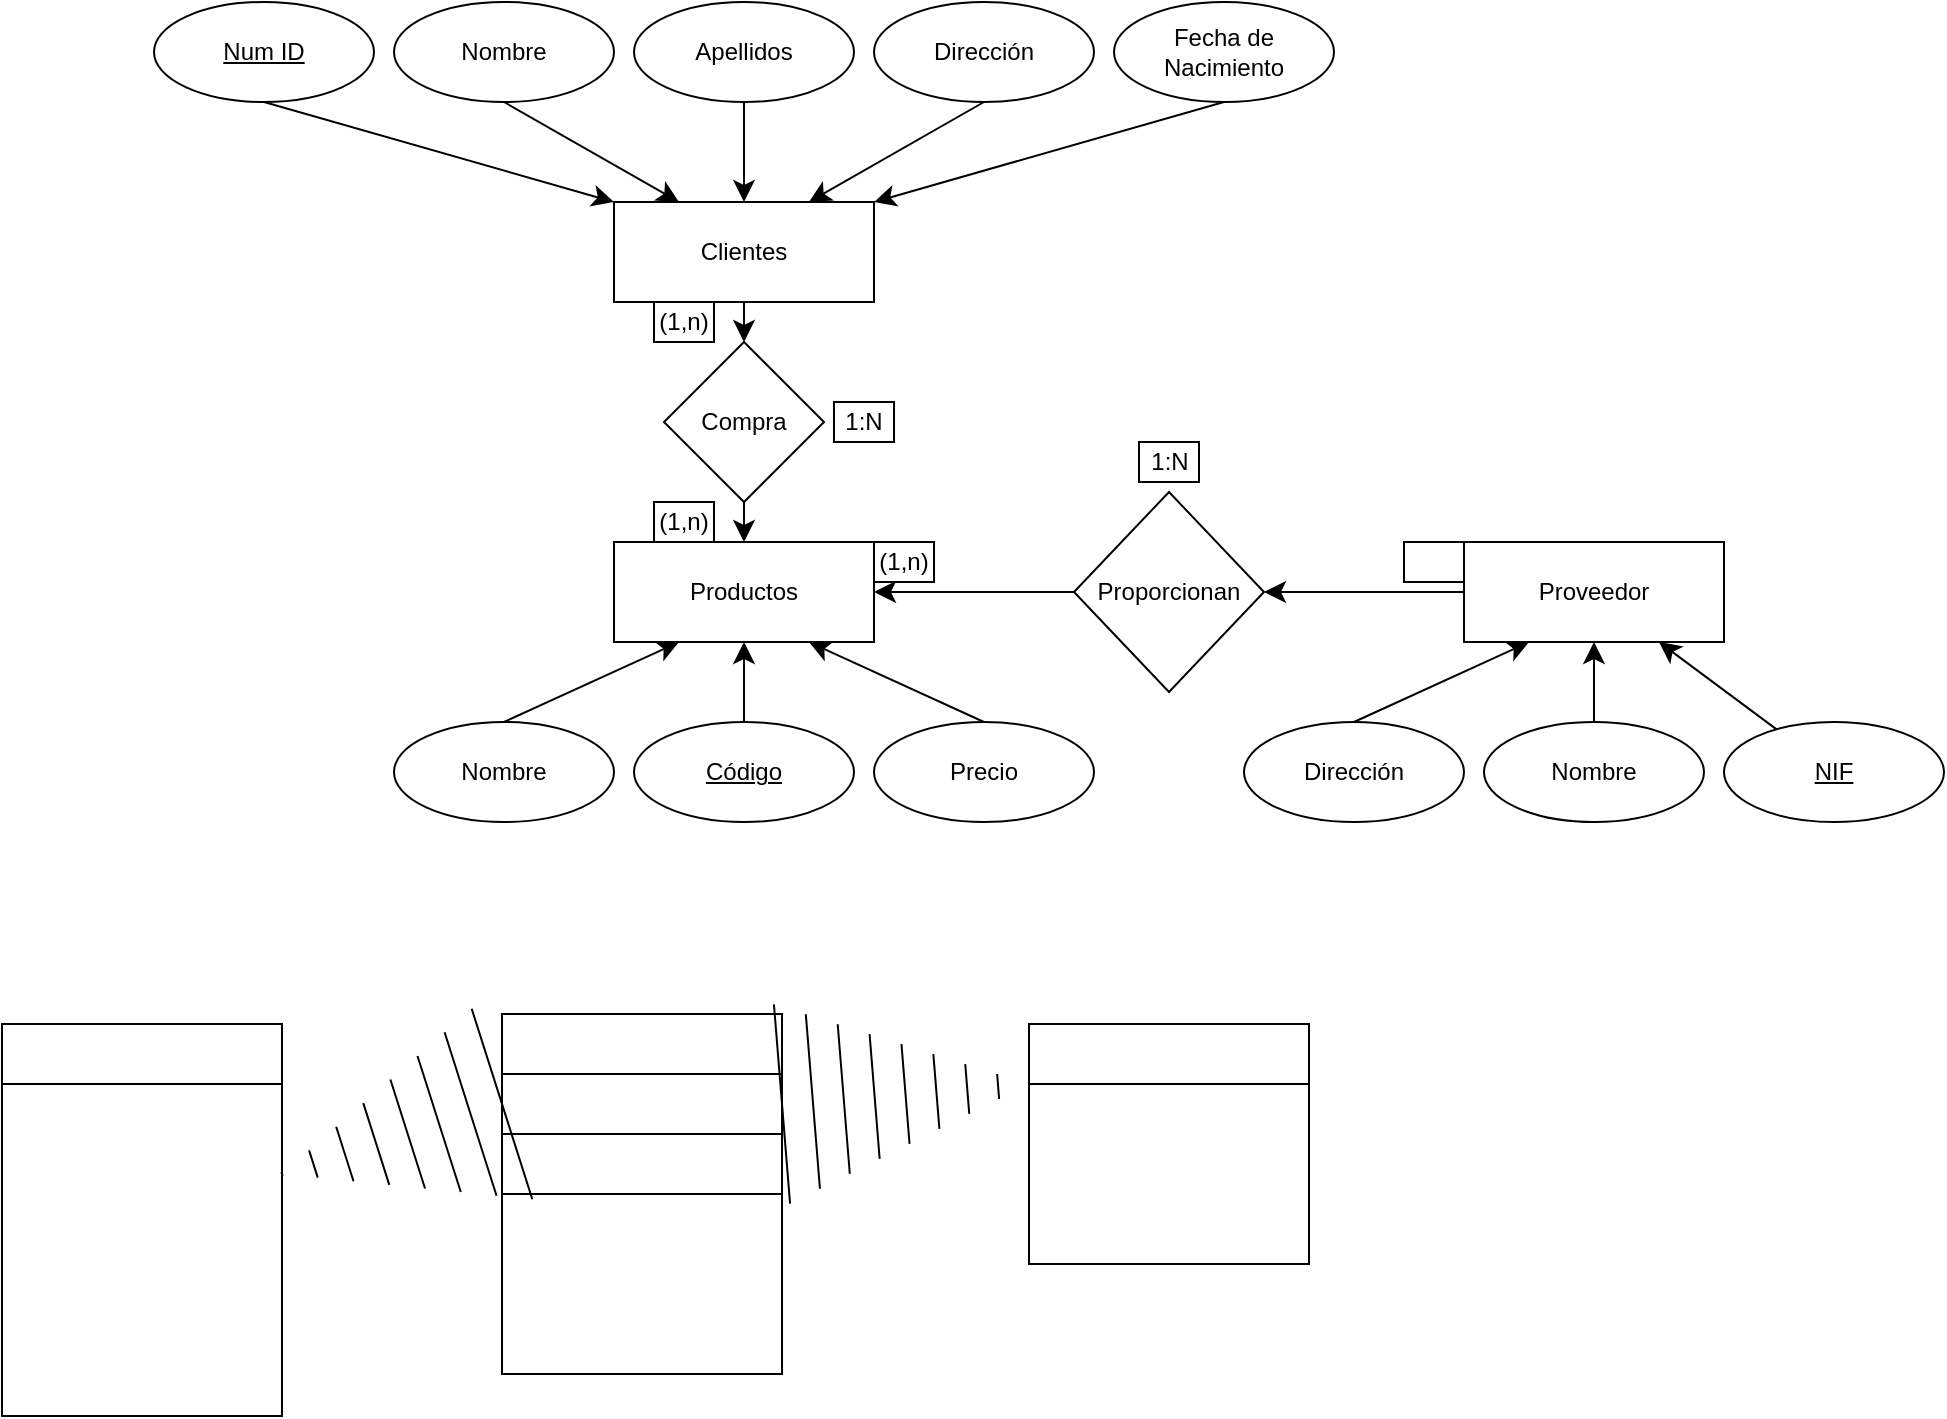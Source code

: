 <mxfile pages="7">
    <diagram id="oQGYkiqtuEfPB-XoRhLd" name="Página 1">
        <mxGraphModel dx="988" dy="1065" grid="0" gridSize="10" guides="1" tooltips="1" connect="1" arrows="1" fold="1" page="0" pageScale="1" pageWidth="827" pageHeight="1169" math="0" shadow="0">
            <root>
                <mxCell id="0"/>
                <mxCell id="1" parent="0"/>
                <mxCell id="VlEQDDh8aVG4DiWLN4wA-1" value="Productos" style="rounded=0;hachureGap=4;fontFamily=Helvetica;strokeColor=default;shadow=0;fontColor=default;labelBackgroundColor=none;labelBorderColor=none;textShadow=0;whiteSpace=wrap;convertToSvg=0;html=1;" parent="1" vertex="1">
                    <mxGeometry x="-70" y="540" width="130" height="50" as="geometry"/>
                </mxCell>
                <mxCell id="VlEQDDh8aVG4DiWLN4wA-2" value="" style="edgeStyle=none;curved=1;rounded=0;hachureGap=4;orthogonalLoop=1;jettySize=auto;exitX=0.5;exitY=0;exitDx=0;exitDy=0;entryX=0.75;entryY=1;entryDx=0;entryDy=0;fontFamily=Helvetica;fontSize=12;startSize=8;endSize=8;strokeColor=default;shadow=0;fontColor=default;labelBackgroundColor=none;labelBorderColor=none;textShadow=0;convertToSvg=0;html=1;" parent="1" source="VlEQDDh8aVG4DiWLN4wA-3" target="VlEQDDh8aVG4DiWLN4wA-1" edge="1">
                    <mxGeometry relative="1" as="geometry"/>
                </mxCell>
                <mxCell id="VlEQDDh8aVG4DiWLN4wA-3" value="Precio" style="ellipse;hachureGap=4;fontFamily=Helvetica;strokeColor=default;shadow=0;fontColor=default;labelBackgroundColor=none;labelBorderColor=none;textShadow=0;whiteSpace=wrap;convertToSvg=0;html=1;" parent="1" vertex="1">
                    <mxGeometry x="60" y="630" width="110" height="50" as="geometry"/>
                </mxCell>
                <mxCell id="VlEQDDh8aVG4DiWLN4wA-4" value="" style="edgeStyle=none;curved=1;rounded=0;hachureGap=4;orthogonalLoop=1;jettySize=auto;exitX=0.5;exitY=0;exitDx=0;exitDy=0;entryX=0.5;entryY=1;entryDx=0;entryDy=0;fontFamily=Helvetica;fontSize=12;startSize=8;endSize=8;strokeColor=default;shadow=0;fontColor=default;labelBackgroundColor=none;labelBorderColor=none;textShadow=0;convertToSvg=0;html=1;" parent="1" source="VlEQDDh8aVG4DiWLN4wA-5" target="VlEQDDh8aVG4DiWLN4wA-1" edge="1">
                    <mxGeometry relative="1" as="geometry"/>
                </mxCell>
                <mxCell id="VlEQDDh8aVG4DiWLN4wA-5" value="Código" style="ellipse;hachureGap=4;fontFamily=Helvetica;strokeColor=default;shadow=0;fontColor=light-dark(#000000,#000000);labelBackgroundColor=none;labelBorderColor=none;textShadow=0;whiteSpace=wrap;convertToSvg=0;html=1;fillColor=light-dark(#FFFFFF,#FFFFFF);fontStyle=4" parent="1" vertex="1">
                    <mxGeometry x="-60" y="630" width="110" height="50" as="geometry"/>
                </mxCell>
                <mxCell id="VlEQDDh8aVG4DiWLN4wA-6" value="" style="edgeStyle=none;curved=1;rounded=0;hachureGap=4;orthogonalLoop=1;jettySize=auto;exitX=0.5;exitY=0;exitDx=0;exitDy=0;entryX=0.25;entryY=1;entryDx=0;entryDy=0;fontFamily=Helvetica;fontSize=12;startSize=8;endSize=8;strokeColor=default;shadow=0;fontColor=default;labelBackgroundColor=none;labelBorderColor=none;textShadow=0;convertToSvg=0;html=1;" parent="1" source="VlEQDDh8aVG4DiWLN4wA-7" target="VlEQDDh8aVG4DiWLN4wA-1" edge="1">
                    <mxGeometry relative="1" as="geometry"/>
                </mxCell>
                <mxCell id="VlEQDDh8aVG4DiWLN4wA-7" value="Nombre" style="ellipse;hachureGap=4;fontFamily=Helvetica;strokeColor=default;shadow=0;fontColor=default;labelBackgroundColor=none;labelBorderColor=none;textShadow=0;whiteSpace=wrap;convertToSvg=0;html=1;" parent="1" vertex="1">
                    <mxGeometry x="-180" y="630" width="110" height="50" as="geometry"/>
                </mxCell>
                <mxCell id="VlEQDDh8aVG4DiWLN4wA-8" value="" style="edgeStyle=none;curved=1;rounded=0;hachureGap=4;orthogonalLoop=1;jettySize=auto;exitX=0.5;exitY=1;exitDx=0;exitDy=0;entryX=0.5;entryY=0;entryDx=0;entryDy=0;fontFamily=Helvetica;fontSize=12;startSize=8;endSize=8;strokeColor=default;shadow=0;fontColor=default;labelBackgroundColor=none;labelBorderColor=none;textShadow=0;convertToSvg=0;html=1;" parent="1" source="VlEQDDh8aVG4DiWLN4wA-9" target="VlEQDDh8aVG4DiWLN4wA-1" edge="1">
                    <mxGeometry relative="1" as="geometry"/>
                </mxCell>
                <mxCell id="VlEQDDh8aVG4DiWLN4wA-9" value="Compra" style="rhombus;hachureGap=4;fontFamily=Helvetica;strokeColor=default;shadow=0;fontColor=default;labelBackgroundColor=none;labelBorderColor=none;textShadow=0;whiteSpace=wrap;convertToSvg=0;html=1;" parent="1" vertex="1">
                    <mxGeometry x="-45" y="440" width="80" height="80" as="geometry"/>
                </mxCell>
                <mxCell id="VlEQDDh8aVG4DiWLN4wA-10" value="" style="edgeStyle=none;curved=1;rounded=0;hachureGap=4;orthogonalLoop=1;jettySize=auto;exitX=0.5;exitY=1;exitDx=0;exitDy=0;entryX=0.5;entryY=0;entryDx=0;entryDy=0;fontFamily=Helvetica;fontSize=12;startSize=8;endSize=8;strokeColor=default;shadow=0;fontColor=default;labelBackgroundColor=none;labelBorderColor=none;textShadow=0;convertToSvg=0;html=1;" parent="1" source="VlEQDDh8aVG4DiWLN4wA-11" target="VlEQDDh8aVG4DiWLN4wA-9" edge="1">
                    <mxGeometry relative="1" as="geometry"/>
                </mxCell>
                <mxCell id="VlEQDDh8aVG4DiWLN4wA-11" value="Clientes" style="rounded=0;hachureGap=4;fontFamily=Helvetica;strokeColor=default;shadow=0;fontColor=default;labelBackgroundColor=none;labelBorderColor=none;textShadow=0;whiteSpace=wrap;convertToSvg=0;html=1;" parent="1" vertex="1">
                    <mxGeometry x="-70" y="370" width="130" height="50" as="geometry"/>
                </mxCell>
                <mxCell id="VlEQDDh8aVG4DiWLN4wA-12" value="" style="edgeStyle=none;curved=1;rounded=0;hachureGap=4;orthogonalLoop=1;jettySize=auto;exitX=0.5;exitY=1;exitDx=0;exitDy=0;entryX=0.25;entryY=0;entryDx=0;entryDy=0;fontFamily=Helvetica;fontSize=12;startSize=8;endSize=8;strokeColor=default;shadow=0;fontColor=default;labelBackgroundColor=none;labelBorderColor=none;textShadow=0;convertToSvg=0;html=1;" parent="1" source="VlEQDDh8aVG4DiWLN4wA-13" target="VlEQDDh8aVG4DiWLN4wA-11" edge="1">
                    <mxGeometry relative="1" as="geometry"/>
                </mxCell>
                <mxCell id="VlEQDDh8aVG4DiWLN4wA-13" value="Nombre" style="ellipse;hachureGap=4;fontFamily=Helvetica;strokeColor=default;shadow=0;fontColor=default;labelBackgroundColor=none;labelBorderColor=none;textShadow=0;whiteSpace=wrap;convertToSvg=0;html=1;" parent="1" vertex="1">
                    <mxGeometry x="-180" y="270" width="110" height="50" as="geometry"/>
                </mxCell>
                <mxCell id="VlEQDDh8aVG4DiWLN4wA-14" value="" style="edgeStyle=none;curved=1;rounded=0;hachureGap=4;orthogonalLoop=1;jettySize=auto;exitX=0.5;exitY=1;exitDx=0;exitDy=0;entryX=0.5;entryY=0;entryDx=0;entryDy=0;fontFamily=Helvetica;fontSize=12;startSize=8;endSize=8;strokeColor=default;shadow=0;fontColor=default;labelBackgroundColor=none;labelBorderColor=none;textShadow=0;convertToSvg=0;html=1;" parent="1" source="VlEQDDh8aVG4DiWLN4wA-15" target="VlEQDDh8aVG4DiWLN4wA-11" edge="1">
                    <mxGeometry relative="1" as="geometry"/>
                </mxCell>
                <mxCell id="VlEQDDh8aVG4DiWLN4wA-15" value="Apellidos" style="ellipse;hachureGap=4;fontFamily=Helvetica;strokeColor=default;shadow=0;fontColor=default;labelBackgroundColor=none;labelBorderColor=none;textShadow=0;whiteSpace=wrap;convertToSvg=0;html=1;" parent="1" vertex="1">
                    <mxGeometry x="-60" y="270" width="110" height="50" as="geometry"/>
                </mxCell>
                <mxCell id="VlEQDDh8aVG4DiWLN4wA-16" value="" style="edgeStyle=none;curved=1;rounded=0;hachureGap=4;orthogonalLoop=1;jettySize=auto;exitX=0.5;exitY=1;exitDx=0;exitDy=0;entryX=0;entryY=0;entryDx=0;entryDy=0;fontFamily=Helvetica;fontSize=12;startSize=8;endSize=8;strokeColor=default;shadow=0;fontColor=default;labelBackgroundColor=none;labelBorderColor=none;textShadow=0;convertToSvg=0;html=1;" parent="1" source="VlEQDDh8aVG4DiWLN4wA-17" target="VlEQDDh8aVG4DiWLN4wA-11" edge="1">
                    <mxGeometry relative="1" as="geometry"/>
                </mxCell>
                <mxCell id="VlEQDDh8aVG4DiWLN4wA-17" value="Num ID" style="ellipse;hachureGap=4;fontFamily=Helvetica;strokeColor=default;shadow=0;fontColor=light-dark(#000000,#000000);labelBackgroundColor=none;labelBorderColor=none;textShadow=0;whiteSpace=wrap;convertToSvg=0;html=1;fillColor=light-dark(#FFFFFF,#FFFFFF);fontStyle=4" parent="1" vertex="1">
                    <mxGeometry x="-300" y="270" width="110" height="50" as="geometry"/>
                </mxCell>
                <mxCell id="VlEQDDh8aVG4DiWLN4wA-18" value="" style="edgeStyle=none;curved=1;rounded=0;hachureGap=4;orthogonalLoop=1;jettySize=auto;exitX=0.5;exitY=1;exitDx=0;exitDy=0;entryX=0.75;entryY=0;entryDx=0;entryDy=0;fontFamily=Helvetica;fontSize=12;startSize=8;endSize=8;strokeColor=default;shadow=0;fontColor=default;labelBackgroundColor=none;labelBorderColor=none;textShadow=0;convertToSvg=0;html=1;" parent="1" source="VlEQDDh8aVG4DiWLN4wA-19" target="VlEQDDh8aVG4DiWLN4wA-11" edge="1">
                    <mxGeometry relative="1" as="geometry"/>
                </mxCell>
                <mxCell id="VlEQDDh8aVG4DiWLN4wA-19" value="Dirección" style="ellipse;hachureGap=4;fontFamily=Helvetica;strokeColor=default;shadow=0;fontColor=default;labelBackgroundColor=none;labelBorderColor=none;textShadow=0;whiteSpace=wrap;convertToSvg=0;html=1;" parent="1" vertex="1">
                    <mxGeometry x="60" y="270" width="110" height="50" as="geometry"/>
                </mxCell>
                <mxCell id="VlEQDDh8aVG4DiWLN4wA-20" value="" style="edgeStyle=none;curved=1;rounded=0;hachureGap=4;orthogonalLoop=1;jettySize=auto;exitX=0.5;exitY=1;exitDx=0;exitDy=0;entryX=1;entryY=0;entryDx=0;entryDy=0;fontFamily=Helvetica;fontSize=12;startSize=8;endSize=8;strokeColor=default;shadow=0;fontColor=default;labelBackgroundColor=none;labelBorderColor=none;textShadow=0;convertToSvg=0;html=1;" parent="1" source="VlEQDDh8aVG4DiWLN4wA-21" target="VlEQDDh8aVG4DiWLN4wA-11" edge="1">
                    <mxGeometry relative="1" as="geometry"/>
                </mxCell>
                <mxCell id="VlEQDDh8aVG4DiWLN4wA-21" value="Fecha de Nacimiento" style="ellipse;hachureGap=4;fontFamily=Helvetica;strokeColor=default;shadow=0;fontColor=default;labelBackgroundColor=none;labelBorderColor=none;textShadow=0;whiteSpace=wrap;convertToSvg=0;html=1;" parent="1" vertex="1">
                    <mxGeometry x="180" y="270" width="110" height="50" as="geometry"/>
                </mxCell>
                <mxCell id="VlEQDDh8aVG4DiWLN4wA-22" value="" style="edgeStyle=none;curved=1;rounded=0;hachureGap=4;orthogonalLoop=1;jettySize=auto;exitX=0;exitY=0.5;exitDx=0;exitDy=0;entryX=1;entryY=0.5;entryDx=0;entryDy=0;fontFamily=Helvetica;fontSize=12;startSize=8;endSize=8;strokeColor=default;shadow=0;fontColor=default;labelBackgroundColor=none;labelBorderColor=none;textShadow=0;convertToSvg=0;html=1;" parent="1" source="VlEQDDh8aVG4DiWLN4wA-23" target="VlEQDDh8aVG4DiWLN4wA-1" edge="1">
                    <mxGeometry relative="1" as="geometry"/>
                </mxCell>
                <mxCell id="VlEQDDh8aVG4DiWLN4wA-23" value="Proporcionan" style="rhombus;hachureGap=4;fontFamily=Helvetica;strokeColor=default;shadow=0;fontColor=default;labelBackgroundColor=none;labelBorderColor=none;textShadow=0;whiteSpace=wrap;convertToSvg=0;html=1;" parent="1" vertex="1">
                    <mxGeometry x="160" y="515" width="95" height="100" as="geometry"/>
                </mxCell>
                <mxCell id="VlEQDDh8aVG4DiWLN4wA-24" value="" style="edgeStyle=none;curved=1;rounded=0;hachureGap=4;orthogonalLoop=1;jettySize=auto;exitX=0;exitY=0.5;exitDx=0;exitDy=0;entryX=1;entryY=0.5;entryDx=0;entryDy=0;fontFamily=Helvetica;fontSize=12;startSize=8;endSize=8;strokeColor=default;shadow=0;fontColor=default;labelBackgroundColor=none;labelBorderColor=none;textShadow=0;convertToSvg=0;html=1;" parent="1" source="VlEQDDh8aVG4DiWLN4wA-25" target="VlEQDDh8aVG4DiWLN4wA-23" edge="1">
                    <mxGeometry relative="1" as="geometry"/>
                </mxCell>
                <mxCell id="VlEQDDh8aVG4DiWLN4wA-25" value="Proveedor" style="rounded=0;hachureGap=4;fontFamily=Helvetica;strokeColor=default;shadow=0;fontColor=default;labelBackgroundColor=none;labelBorderColor=none;textShadow=0;whiteSpace=wrap;convertToSvg=0;html=1;" parent="1" vertex="1">
                    <mxGeometry x="355" y="540" width="130" height="50" as="geometry"/>
                </mxCell>
                <mxCell id="VlEQDDh8aVG4DiWLN4wA-26" value="" style="edgeStyle=none;curved=1;rounded=0;hachureGap=4;orthogonalLoop=1;jettySize=auto;exitX=0.5;exitY=0;exitDx=0;exitDy=0;entryX=0.25;entryY=1;entryDx=0;entryDy=0;fontFamily=Helvetica;fontSize=12;startSize=8;endSize=8;strokeColor=default;shadow=0;fontColor=default;labelBackgroundColor=none;labelBorderColor=none;textShadow=0;convertToSvg=0;html=1;" parent="1" source="VlEQDDh8aVG4DiWLN4wA-27" target="VlEQDDh8aVG4DiWLN4wA-25" edge="1">
                    <mxGeometry relative="1" as="geometry"/>
                </mxCell>
                <mxCell id="VlEQDDh8aVG4DiWLN4wA-27" value="Dirección" style="ellipse;hachureGap=4;fontFamily=Helvetica;strokeColor=default;shadow=0;fontColor=default;labelBackgroundColor=none;labelBorderColor=none;textShadow=0;whiteSpace=wrap;convertToSvg=0;html=1;" parent="1" vertex="1">
                    <mxGeometry x="245" y="630" width="110" height="50" as="geometry"/>
                </mxCell>
                <mxCell id="VlEQDDh8aVG4DiWLN4wA-28" value="" style="edgeStyle=none;curved=1;rounded=0;hachureGap=4;orthogonalLoop=1;jettySize=auto;entryX=0.75;entryY=1;entryDx=0;entryDy=0;fontFamily=Helvetica;fontSize=12;startSize=8;endSize=8;strokeColor=default;shadow=0;fontColor=default;labelBackgroundColor=none;labelBorderColor=none;textShadow=0;convertToSvg=0;html=1;" parent="1" source="VlEQDDh8aVG4DiWLN4wA-29" target="VlEQDDh8aVG4DiWLN4wA-25" edge="1">
                    <mxGeometry relative="1" as="geometry"/>
                </mxCell>
                <mxCell id="VlEQDDh8aVG4DiWLN4wA-29" value="NIF" style="ellipse;hachureGap=4;fontFamily=Helvetica;strokeColor=default;shadow=0;fontColor=light-dark(#000000,#000000);labelBackgroundColor=none;labelBorderColor=none;textShadow=0;whiteSpace=wrap;convertToSvg=0;html=1;fillColor=light-dark(#FFFFFF,#FFFFFF);fontStyle=4" parent="1" vertex="1">
                    <mxGeometry x="485" y="630" width="110" height="50" as="geometry"/>
                </mxCell>
                <mxCell id="VlEQDDh8aVG4DiWLN4wA-30" value="" style="edgeStyle=none;curved=1;rounded=0;hachureGap=4;orthogonalLoop=1;jettySize=auto;exitX=0.5;exitY=0;exitDx=0;exitDy=0;entryX=0.5;entryY=1;entryDx=0;entryDy=0;fontFamily=Helvetica;fontSize=12;startSize=8;endSize=8;strokeColor=default;shadow=0;fontColor=default;labelBackgroundColor=none;labelBorderColor=none;textShadow=0;convertToSvg=0;html=1;" parent="1" source="VlEQDDh8aVG4DiWLN4wA-31" target="VlEQDDh8aVG4DiWLN4wA-25" edge="1">
                    <mxGeometry relative="1" as="geometry"/>
                </mxCell>
                <mxCell id="VlEQDDh8aVG4DiWLN4wA-31" value="Nombre" style="ellipse;hachureGap=4;fontFamily=Helvetica;strokeColor=default;shadow=0;fontColor=default;labelBackgroundColor=none;labelBorderColor=none;textShadow=0;whiteSpace=wrap;convertToSvg=0;html=1;" parent="1" vertex="1">
                    <mxGeometry x="365" y="630" width="110" height="50" as="geometry"/>
                </mxCell>
                <mxCell id="VlEQDDh8aVG4DiWLN4wA-32" value="(1,n)" style="text;align=center;verticalAlign=middle;rounded=0;fontFamily=Helvetica;strokeColor=default;shadow=0;fontColor=default;labelBackgroundColor=none;labelBorderColor=none;textShadow=0;whiteSpace=wrap;convertToSvg=0;html=1;" parent="1" vertex="1">
                    <mxGeometry x="-50" y="420" width="30" height="20" as="geometry"/>
                </mxCell>
                <mxCell id="VlEQDDh8aVG4DiWLN4wA-33" value="(1,n)" style="text;align=center;verticalAlign=middle;rounded=0;fontFamily=Helvetica;strokeColor=default;shadow=0;fontColor=default;labelBackgroundColor=none;labelBorderColor=none;textShadow=0;whiteSpace=wrap;convertToSvg=0;html=1;" parent="1" vertex="1">
                    <mxGeometry x="-50" y="520" width="30" height="20" as="geometry"/>
                </mxCell>
                <mxCell id="VlEQDDh8aVG4DiWLN4wA-34" value="&lt;font color=&quot;#ffffff&quot;&gt;(1&lt;span style=&quot;background-color: transparent;&quot;&gt;,n)&lt;/span&gt;&lt;/font&gt;" style="text;align=center;verticalAlign=middle;rounded=0;fontFamily=Helvetica;strokeColor=default;shadow=0;fontColor=default;labelBackgroundColor=none;labelBorderColor=none;textShadow=0;whiteSpace=wrap;convertToSvg=0;html=1;" parent="1" vertex="1">
                    <mxGeometry x="325" y="540" width="30" height="20" as="geometry"/>
                </mxCell>
                <mxCell id="VlEQDDh8aVG4DiWLN4wA-35" value="1:N" style="text;align=center;verticalAlign=middle;rounded=0;fontFamily=Helvetica;strokeColor=default;shadow=0;fontColor=default;labelBackgroundColor=none;labelBorderColor=none;textShadow=0;whiteSpace=wrap;convertToSvg=0;html=1;" parent="1" vertex="1">
                    <mxGeometry x="192.5" y="490" width="30" height="20" as="geometry"/>
                </mxCell>
                <mxCell id="VlEQDDh8aVG4DiWLN4wA-36" value="1:N" style="text;align=center;verticalAlign=middle;rounded=0;fontFamily=Helvetica;strokeColor=default;shadow=0;fontColor=default;labelBackgroundColor=none;labelBorderColor=none;textShadow=0;whiteSpace=wrap;convertToSvg=0;html=1;" parent="1" vertex="1">
                    <mxGeometry x="40" y="470" width="30" height="20" as="geometry"/>
                </mxCell>
                <mxCell id="VlEQDDh8aVG4DiWLN4wA-37" value="(1,n)" style="text;align=center;verticalAlign=middle;rounded=0;fontFamily=Helvetica;strokeColor=default;shadow=0;fontColor=default;labelBackgroundColor=none;labelBorderColor=none;textShadow=0;whiteSpace=wrap;convertToSvg=0;html=1;" parent="1" vertex="1">
                    <mxGeometry x="60" y="540" width="30" height="20" as="geometry"/>
                </mxCell>
                <mxCell id="01LSgrXb0kuorvMKnUPb-2" value="Clientes" style="swimlane;fontStyle=0;childLayout=stackLayout;horizontal=1;startSize=30;horizontalStack=0;resizeParent=1;resizeParentMax=0;resizeLast=0;collapsible=1;marginBottom=0;whiteSpace=wrap;html=1;fontColor=#FFFFFF;" vertex="1" parent="1">
                    <mxGeometry x="-376" y="781" width="140" height="196" as="geometry"/>
                </mxCell>
                <mxCell id="01LSgrXb0kuorvMKnUPb-3" value="NumID" style="text;strokeColor=none;fillColor=none;align=left;verticalAlign=middle;spacingLeft=4;spacingRight=4;overflow=hidden;points=[[0,0.5],[1,0.5]];portConstraint=eastwest;rotatable=0;whiteSpace=wrap;html=1;fontColor=#FFFFFF;" vertex="1" parent="01LSgrXb0kuorvMKnUPb-2">
                    <mxGeometry y="30" width="140" height="30" as="geometry"/>
                </mxCell>
                <mxCell id="01LSgrXb0kuorvMKnUPb-4" value="Nombre" style="text;strokeColor=none;fillColor=none;align=left;verticalAlign=middle;spacingLeft=4;spacingRight=4;overflow=hidden;points=[[0,0.5],[1,0.5]];portConstraint=eastwest;rotatable=0;whiteSpace=wrap;html=1;fontColor=#FFFFFF;" vertex="1" parent="01LSgrXb0kuorvMKnUPb-2">
                    <mxGeometry y="60" width="140" height="30" as="geometry"/>
                </mxCell>
                <mxCell id="01LSgrXb0kuorvMKnUPb-6" value="Apellidos" style="text;strokeColor=none;fillColor=none;align=left;verticalAlign=middle;spacingLeft=4;spacingRight=4;overflow=hidden;points=[[0,0.5],[1,0.5]];portConstraint=eastwest;rotatable=0;whiteSpace=wrap;html=1;fontColor=#FFFFFF;" vertex="1" parent="01LSgrXb0kuorvMKnUPb-2">
                    <mxGeometry y="90" width="140" height="30" as="geometry"/>
                </mxCell>
                <mxCell id="01LSgrXb0kuorvMKnUPb-7" value="Dirección" style="text;strokeColor=none;fillColor=none;align=left;verticalAlign=middle;spacingLeft=4;spacingRight=4;overflow=hidden;points=[[0,0.5],[1,0.5]];portConstraint=eastwest;rotatable=0;whiteSpace=wrap;html=1;fontColor=#FFFFFF;" vertex="1" parent="01LSgrXb0kuorvMKnUPb-2">
                    <mxGeometry y="120" width="140" height="38" as="geometry"/>
                </mxCell>
                <mxCell id="01LSgrXb0kuorvMKnUPb-5" value="Fecha de Nacimiento" style="text;strokeColor=none;fillColor=none;align=left;verticalAlign=middle;spacingLeft=4;spacingRight=4;overflow=hidden;points=[[0,0.5],[1,0.5]];portConstraint=eastwest;rotatable=0;whiteSpace=wrap;html=1;fontColor=#FFFFFF;" vertex="1" parent="01LSgrXb0kuorvMKnUPb-2">
                    <mxGeometry y="158" width="140" height="38" as="geometry"/>
                </mxCell>
                <mxCell id="01LSgrXb0kuorvMKnUPb-8" value="Productos" style="swimlane;fontStyle=0;childLayout=stackLayout;horizontal=1;startSize=30;horizontalStack=0;resizeParent=1;resizeParentMax=0;resizeLast=0;collapsible=1;marginBottom=0;whiteSpace=wrap;html=1;fontColor=#FFFFFF;" vertex="1" parent="1">
                    <mxGeometry x="-126" y="776" width="140" height="180" as="geometry"/>
                </mxCell>
                <mxCell id="01LSgrXb0kuorvMKnUPb-9" value="NumID" style="text;strokeColor=default;fillColor=none;align=left;verticalAlign=middle;spacingLeft=4;spacingRight=4;overflow=hidden;points=[[0,0.5],[1,0.5]];portConstraint=eastwest;rotatable=0;whiteSpace=wrap;html=1;fontColor=#FFFFFF;" vertex="1" parent="01LSgrXb0kuorvMKnUPb-8">
                    <mxGeometry y="30" width="140" height="30" as="geometry"/>
                </mxCell>
                <mxCell id="01LSgrXb0kuorvMKnUPb-58" value="NIF" style="text;strokeColor=default;fillColor=none;align=left;verticalAlign=middle;spacingLeft=4;spacingRight=4;overflow=hidden;points=[[0,0.5],[1,0.5]];portConstraint=eastwest;rotatable=0;whiteSpace=wrap;html=1;fontColor=#FFFFFF;glass=0;shadow=0;" vertex="1" parent="01LSgrXb0kuorvMKnUPb-8">
                    <mxGeometry y="60" width="140" height="30" as="geometry"/>
                </mxCell>
                <mxCell id="01LSgrXb0kuorvMKnUPb-57" value="Código" style="text;strokeColor=none;fillColor=none;align=left;verticalAlign=middle;spacingLeft=4;spacingRight=4;overflow=hidden;points=[[0,0.5],[1,0.5]];portConstraint=eastwest;rotatable=0;whiteSpace=wrap;html=1;fontColor=#FFFFFF;" vertex="1" parent="01LSgrXb0kuorvMKnUPb-8">
                    <mxGeometry y="90" width="140" height="30" as="geometry"/>
                </mxCell>
                <mxCell id="01LSgrXb0kuorvMKnUPb-10" value="Nombre" style="text;strokeColor=none;fillColor=none;align=left;verticalAlign=middle;spacingLeft=4;spacingRight=4;overflow=hidden;points=[[0,0.5],[1,0.5]];portConstraint=eastwest;rotatable=0;whiteSpace=wrap;html=1;fontColor=#FFFFFF;" vertex="1" parent="01LSgrXb0kuorvMKnUPb-8">
                    <mxGeometry y="120" width="140" height="30" as="geometry"/>
                </mxCell>
                <mxCell id="01LSgrXb0kuorvMKnUPb-11" value="Precio" style="text;strokeColor=none;fillColor=none;align=left;verticalAlign=middle;spacingLeft=4;spacingRight=4;overflow=hidden;points=[[0,0.5],[1,0.5]];portConstraint=eastwest;rotatable=0;whiteSpace=wrap;html=1;fontColor=#FFFFFF;" vertex="1" parent="01LSgrXb0kuorvMKnUPb-8">
                    <mxGeometry y="150" width="140" height="30" as="geometry"/>
                </mxCell>
                <mxCell id="01LSgrXb0kuorvMKnUPb-14" value="Proveedor" style="swimlane;fontStyle=0;childLayout=stackLayout;horizontal=1;startSize=30;horizontalStack=0;resizeParent=1;resizeParentMax=0;resizeLast=0;collapsible=1;marginBottom=0;whiteSpace=wrap;html=1;fontColor=#FFFFFF;" vertex="1" parent="1">
                    <mxGeometry x="137.5" y="781" width="140" height="120" as="geometry">
                        <mxRectangle x="126" y="789" width="90" height="30" as="alternateBounds"/>
                    </mxGeometry>
                </mxCell>
                <mxCell id="01LSgrXb0kuorvMKnUPb-15" value="NIF" style="text;strokeColor=none;fillColor=none;align=left;verticalAlign=middle;spacingLeft=4;spacingRight=4;overflow=hidden;points=[[0,0.5],[1,0.5]];portConstraint=eastwest;rotatable=0;whiteSpace=wrap;html=1;fontColor=#FFFFFF;" vertex="1" parent="01LSgrXb0kuorvMKnUPb-14">
                    <mxGeometry y="30" width="140" height="30" as="geometry"/>
                </mxCell>
                <mxCell id="01LSgrXb0kuorvMKnUPb-16" value="Nombre" style="text;strokeColor=none;fillColor=none;align=left;verticalAlign=middle;spacingLeft=4;spacingRight=4;overflow=hidden;points=[[0,0.5],[1,0.5]];portConstraint=eastwest;rotatable=0;whiteSpace=wrap;html=1;fontColor=#FFFFFF;" vertex="1" parent="01LSgrXb0kuorvMKnUPb-14">
                    <mxGeometry y="60" width="140" height="30" as="geometry"/>
                </mxCell>
                <mxCell id="01LSgrXb0kuorvMKnUPb-17" value="Dirección" style="text;strokeColor=none;fillColor=none;align=left;verticalAlign=middle;spacingLeft=4;spacingRight=4;overflow=hidden;points=[[0,0.5],[1,0.5]];portConstraint=eastwest;rotatable=0;whiteSpace=wrap;html=1;fontColor=#FFFFFF;" vertex="1" parent="01LSgrXb0kuorvMKnUPb-14">
                    <mxGeometry y="90" width="140" height="30" as="geometry"/>
                </mxCell>
                <mxCell id="01LSgrXb0kuorvMKnUPb-20" value="" style="shape=mxgraph.arrows2.wedgeArrowDashed2;html=1;bendable=0;startWidth=50;stepSize=15;fontColor=#FFFFFF;exitX=0;exitY=0.5;exitDx=0;exitDy=0;entryX=1;entryY=0.5;entryDx=0;entryDy=0;" edge="1" parent="1" source="01LSgrXb0kuorvMKnUPb-9" target="01LSgrXb0kuorvMKnUPb-4">
                    <mxGeometry width="100" height="100" relative="1" as="geometry">
                        <mxPoint x="-517" y="762" as="sourcePoint"/>
                        <mxPoint x="-326" y="735" as="targetPoint"/>
                    </mxGeometry>
                </mxCell>
                <mxCell id="01LSgrXb0kuorvMKnUPb-21" value="" style="shape=mxgraph.arrows2.wedgeArrowDashed2;html=1;bendable=0;startWidth=50;stepSize=15;fontColor=#FFFFFF;exitX=1;exitY=0.5;exitDx=0;exitDy=0;entryX=0;entryY=0.25;entryDx=0;entryDy=0;" edge="1" parent="1" source="01LSgrXb0kuorvMKnUPb-9" target="01LSgrXb0kuorvMKnUPb-14">
                    <mxGeometry width="100" height="100" relative="1" as="geometry">
                        <mxPoint x="290" y="930" as="sourcePoint"/>
                        <mxPoint x="-337" y="575" as="targetPoint"/>
                    </mxGeometry>
                </mxCell>
            </root>
        </mxGraphModel>
    </diagram>
    <diagram name="Página 2" id="Lt6e5pzvHsHozleOGm2c">
        <mxGraphModel dx="841" dy="1199" grid="0" gridSize="10" guides="1" tooltips="1" connect="1" arrows="1" fold="1" page="0" pageScale="1" pageWidth="850" pageHeight="1100" background="none" math="0" shadow="0">
            <root>
                <mxCell id="0"/>
                <mxCell id="1" parent="0"/>
                <mxCell id="6Q9lK9vxHhSFI0E8CdDU-5" style="edgeStyle=none;curved=1;rounded=0;hachureGap=4;orthogonalLoop=1;jettySize=auto;html=1;exitX=0.75;exitY=1;exitDx=0;exitDy=0;entryX=0.5;entryY=0;entryDx=0;entryDy=0;fontFamily=Architects Daughter;fontSource=https%3A%2F%2Ffonts.googleapis.com%2Fcss%3Ffamily%3DArchitects%2BDaughter;fontSize=12;startSize=8;endSize=8;" parent="1" source="1UXCXNtCiOAZjUVenUfK-2" target="-uycpEvsg-0J_OGGKg6Y-5" edge="1">
                    <mxGeometry relative="1" as="geometry"/>
                </mxCell>
                <mxCell id="6Q9lK9vxHhSFI0E8CdDU-6" style="edgeStyle=none;curved=1;rounded=0;hachureGap=4;orthogonalLoop=1;jettySize=auto;html=1;exitX=0.25;exitY=1;exitDx=0;exitDy=0;entryX=0.5;entryY=0;entryDx=0;entryDy=0;fontFamily=Architects Daughter;fontSource=https%3A%2F%2Ffonts.googleapis.com%2Fcss%3Ffamily%3DArchitects%2BDaughter;fontSize=12;startSize=8;endSize=8;" parent="1" source="1UXCXNtCiOAZjUVenUfK-2" target="-uycpEvsg-0J_OGGKg6Y-1" edge="1">
                    <mxGeometry relative="1" as="geometry"/>
                </mxCell>
                <mxCell id="1UXCXNtCiOAZjUVenUfK-2" value="Conductores" style="rounded=0;whiteSpace=wrap;html=1;hachureGap=4;fontFamily=Helvetica;labelBackgroundColor=none;arcSize=0;strokeColor=default;" parent="1" vertex="1">
                    <mxGeometry x="93" y="15" width="130" height="50" as="geometry"/>
                </mxCell>
                <mxCell id="1UXCXNtCiOAZjUVenUfK-3" style="edgeStyle=none;curved=1;rounded=0;hachureGap=4;orthogonalLoop=1;jettySize=auto;html=1;exitX=0.5;exitY=1;exitDx=0;exitDy=0;fontFamily=Helvetica;fontSize=12;startSize=8;endSize=8;labelBackgroundColor=none;fontColor=default;entryX=0.25;entryY=0;entryDx=0;entryDy=0;strokeColor=default;" parent="1" source="1UXCXNtCiOAZjUVenUfK-4" target="1UXCXNtCiOAZjUVenUfK-2" edge="1">
                    <mxGeometry relative="1" as="geometry">
                        <mxPoint x="126" y="15" as="targetPoint"/>
                    </mxGeometry>
                </mxCell>
                <mxCell id="1UXCXNtCiOAZjUVenUfK-4" value="Nombre" style="ellipse;whiteSpace=wrap;html=1;hachureGap=4;fontFamily=Helvetica;labelBackgroundColor=none;rounded=0;strokeColor=default;" parent="1" vertex="1">
                    <mxGeometry x="-83" y="-110" width="110" height="50" as="geometry"/>
                </mxCell>
                <mxCell id="1UXCXNtCiOAZjUVenUfK-5" style="edgeStyle=none;curved=1;rounded=0;hachureGap=4;orthogonalLoop=1;jettySize=auto;html=1;exitX=0.5;exitY=1;exitDx=0;exitDy=0;entryX=0.25;entryY=0;entryDx=0;entryDy=0;fontFamily=Helvetica;fontSize=12;startSize=8;endSize=8;labelBackgroundColor=none;fontColor=default;strokeColor=default;" parent="1" source="1UXCXNtCiOAZjUVenUfK-6" target="1UXCXNtCiOAZjUVenUfK-2" edge="1">
                    <mxGeometry relative="1" as="geometry"/>
                </mxCell>
                <mxCell id="1UXCXNtCiOAZjUVenUfK-6" value="Num Tel" style="ellipse;whiteSpace=wrap;html=1;hachureGap=4;fontFamily=Helvetica;labelBackgroundColor=none;rounded=0;strokeColor=default;" parent="1" vertex="1">
                    <mxGeometry x="37" y="-110" width="110" height="50" as="geometry"/>
                </mxCell>
                <mxCell id="1UXCXNtCiOAZjUVenUfK-9" style="edgeStyle=none;curved=1;rounded=0;hachureGap=4;orthogonalLoop=1;jettySize=auto;html=1;exitX=0.5;exitY=1;exitDx=0;exitDy=0;entryX=0.75;entryY=0;entryDx=0;entryDy=0;fontFamily=Helvetica;fontSize=12;startSize=8;endSize=8;labelBackgroundColor=none;fontColor=default;strokeColor=default;" parent="1" source="1UXCXNtCiOAZjUVenUfK-10" target="1UXCXNtCiOAZjUVenUfK-2" edge="1">
                    <mxGeometry relative="1" as="geometry"/>
                </mxCell>
                <mxCell id="1UXCXNtCiOAZjUVenUfK-10" value="Dirección" style="ellipse;whiteSpace=wrap;html=1;hachureGap=4;fontFamily=Helvetica;labelBackgroundColor=none;rounded=0;strokeColor=default;" parent="1" vertex="1">
                    <mxGeometry x="167" y="-110" width="110" height="50" as="geometry"/>
                </mxCell>
                <mxCell id="1UXCXNtCiOAZjUVenUfK-11" style="edgeStyle=none;curved=1;rounded=0;hachureGap=4;orthogonalLoop=1;jettySize=auto;html=1;exitX=0.5;exitY=1;exitDx=0;exitDy=0;entryX=0.75;entryY=0;entryDx=0;entryDy=0;fontFamily=Helvetica;fontSize=12;startSize=8;endSize=8;labelBackgroundColor=none;fontColor=default;strokeColor=default;" parent="1" source="1UXCXNtCiOAZjUVenUfK-12" target="1UXCXNtCiOAZjUVenUfK-2" edge="1">
                    <mxGeometry relative="1" as="geometry"/>
                </mxCell>
                <mxCell id="1UXCXNtCiOAZjUVenUfK-12" value="Salario" style="ellipse;whiteSpace=wrap;html=1;hachureGap=4;fontFamily=Helvetica;labelBackgroundColor=none;rounded=0;strokeColor=default;" parent="1" vertex="1">
                    <mxGeometry x="295" y="-110" width="110" height="50" as="geometry"/>
                </mxCell>
                <mxCell id="1UXCXNtCiOAZjUVenUfK-17" style="edgeStyle=none;curved=1;rounded=0;hachureGap=4;orthogonalLoop=1;jettySize=auto;html=1;exitX=0.5;exitY=1;exitDx=0;exitDy=0;fontFamily=Helvetica;fontSize=12;startSize=8;endSize=8;labelBackgroundColor=none;fontColor=default;entryX=0.75;entryY=0;entryDx=0;entryDy=0;strokeColor=default;" parent="1" source="1UXCXNtCiOAZjUVenUfK-14" target="1UXCXNtCiOAZjUVenUfK-2" edge="1">
                    <mxGeometry relative="1" as="geometry">
                        <mxPoint x="247" y="12" as="targetPoint"/>
                    </mxGeometry>
                </mxCell>
                <mxCell id="1UXCXNtCiOAZjUVenUfK-14" value="Localidad" style="ellipse;whiteSpace=wrap;html=1;hachureGap=4;fontFamily=Helvetica;labelBackgroundColor=none;rounded=0;strokeColor=default;" parent="1" vertex="1">
                    <mxGeometry x="417" y="-110" width="110" height="50" as="geometry"/>
                </mxCell>
                <mxCell id="1UXCXNtCiOAZjUVenUfK-15" value="&lt;div&gt;Paquetes&lt;/div&gt;" style="rounded=0;whiteSpace=wrap;html=1;hachureGap=4;fontFamily=Helvetica;labelBackgroundColor=none;arcSize=0;strokeColor=default;" parent="1" vertex="1">
                    <mxGeometry x="17" y="250" width="130" height="50" as="geometry"/>
                </mxCell>
                <mxCell id="RAEUeIf6FYSvqCPYUTDc-9" style="edgeStyle=none;curved=1;rounded=0;hachureGap=4;orthogonalLoop=1;jettySize=auto;html=1;exitX=0.5;exitY=0;exitDx=0;exitDy=0;entryX=0.75;entryY=1;entryDx=0;entryDy=0;fontFamily=Architects Daughter;fontSource=https%3A%2F%2Ffonts.googleapis.com%2Fcss%3Ffamily%3DArchitects%2BDaughter;fontSize=12;startSize=8;endSize=8;" parent="1" source="1UXCXNtCiOAZjUVenUfK-21" target="1UXCXNtCiOAZjUVenUfK-15" edge="1">
                    <mxGeometry relative="1" as="geometry"/>
                </mxCell>
                <mxCell id="1UXCXNtCiOAZjUVenUfK-21" value="Nombre" style="ellipse;whiteSpace=wrap;html=1;hachureGap=4;fontFamily=Helvetica;labelBackgroundColor=none;rounded=0;strokeColor=default;" parent="1" vertex="1">
                    <mxGeometry x="78" y="340" width="110" height="50" as="geometry"/>
                </mxCell>
                <mxCell id="RAEUeIf6FYSvqCPYUTDc-3" style="edgeStyle=none;curved=1;rounded=0;hachureGap=4;orthogonalLoop=1;jettySize=auto;html=1;exitX=0.5;exitY=1;exitDx=0;exitDy=0;entryX=0.5;entryY=0;entryDx=0;entryDy=0;fontFamily=Architects Daughter;fontSource=https%3A%2F%2Ffonts.googleapis.com%2Fcss%3Ffamily%3DArchitects%2BDaughter;fontSize=12;startSize=8;endSize=8;" parent="1" source="eRjpd1fr_q46L1qE8PtP-4" target="RAEUeIf6FYSvqCPYUTDc-1" edge="1">
                    <mxGeometry relative="1" as="geometry"/>
                </mxCell>
                <mxCell id="eRjpd1fr_q46L1qE8PtP-4" value="&lt;div&gt;Provincias&lt;/div&gt;" style="rounded=0;whiteSpace=wrap;html=1;hachureGap=4;fontFamily=Helvetica;labelBackgroundColor=none;arcSize=0;strokeColor=default;" parent="1" vertex="1">
                    <mxGeometry x="-150" y="125" width="130" height="50" as="geometry"/>
                </mxCell>
                <mxCell id="RAEUeIf6FYSvqCPYUTDc-6" style="edgeStyle=none;curved=1;rounded=0;hachureGap=4;orthogonalLoop=1;jettySize=auto;html=1;exitX=1;exitY=0.5;exitDx=0;exitDy=0;entryX=0;entryY=0.75;entryDx=0;entryDy=0;fontFamily=Architects Daughter;fontSource=https%3A%2F%2Ffonts.googleapis.com%2Fcss%3Ffamily%3DArchitects%2BDaughter;fontSize=12;startSize=8;endSize=8;" parent="1" source="eRjpd1fr_q46L1qE8PtP-6" target="eRjpd1fr_q46L1qE8PtP-4" edge="1">
                    <mxGeometry relative="1" as="geometry"/>
                </mxCell>
                <mxCell id="eRjpd1fr_q46L1qE8PtP-6" value="Nombre" style="ellipse;whiteSpace=wrap;html=1;hachureGap=4;fontFamily=Helvetica;labelBackgroundColor=none;rounded=0;strokeColor=default;" parent="1" vertex="1">
                    <mxGeometry x="-290" y="160" width="110" height="50" as="geometry"/>
                </mxCell>
                <mxCell id="0VGKCMyNOi6k07dw9B2Z-6" value="Camiones" style="rounded=0;whiteSpace=wrap;html=1;hachureGap=4;fontFamily=Helvetica;labelBackgroundColor=none;arcSize=0;strokeColor=default;" parent="1" vertex="1">
                    <mxGeometry x="165" y="250" width="130" height="50" as="geometry"/>
                </mxCell>
                <mxCell id="6Q9lK9vxHhSFI0E8CdDU-11" style="edgeStyle=none;curved=1;rounded=0;hachureGap=4;orthogonalLoop=1;jettySize=auto;html=1;exitX=0;exitY=0.5;exitDx=0;exitDy=0;entryX=1;entryY=0;entryDx=0;entryDy=0;fontFamily=Architects Daughter;fontSource=https%3A%2F%2Ffonts.googleapis.com%2Fcss%3Ffamily%3DArchitects%2BDaughter;fontSize=12;startSize=8;endSize=8;" parent="1" source="0VGKCMyNOi6k07dw9B2Z-7" target="0VGKCMyNOi6k07dw9B2Z-6" edge="1">
                    <mxGeometry relative="1" as="geometry"/>
                </mxCell>
                <mxCell id="0VGKCMyNOi6k07dw9B2Z-7" value="Matrícula" style="ellipse;whiteSpace=wrap;html=1;hachureGap=4;fontFamily=Helvetica;labelBackgroundColor=none;rounded=0;strokeColor=light-dark(#FFFFFF,#FFFFFF);gradientColor=default;fillColor=light-dark(#FFFFFF,#FFFFFF);fontColor=light-dark(#000000,#000000);fontStyle=4" parent="1" vertex="1">
                    <mxGeometry x="360" y="190" width="110" height="50" as="geometry"/>
                </mxCell>
                <mxCell id="6Q9lK9vxHhSFI0E8CdDU-13" style="edgeStyle=none;curved=1;rounded=0;hachureGap=4;orthogonalLoop=1;jettySize=auto;html=1;exitX=0;exitY=0.5;exitDx=0;exitDy=0;entryX=1;entryY=1;entryDx=0;entryDy=0;fontFamily=Architects Daughter;fontSource=https%3A%2F%2Ffonts.googleapis.com%2Fcss%3Ffamily%3DArchitects%2BDaughter;fontSize=12;startSize=8;endSize=8;" parent="1" source="0VGKCMyNOi6k07dw9B2Z-8" target="0VGKCMyNOi6k07dw9B2Z-6" edge="1">
                    <mxGeometry relative="1" as="geometry"/>
                </mxCell>
                <mxCell id="0VGKCMyNOi6k07dw9B2Z-8" value="Modelo" style="ellipse;whiteSpace=wrap;html=1;hachureGap=4;fontFamily=Helvetica;labelBackgroundColor=none;rounded=0;strokeColor=default;" parent="1" vertex="1">
                    <mxGeometry x="360" y="310" width="110" height="50" as="geometry"/>
                </mxCell>
                <mxCell id="6Q9lK9vxHhSFI0E8CdDU-12" style="edgeStyle=none;curved=1;rounded=0;hachureGap=4;orthogonalLoop=1;jettySize=auto;html=1;exitX=0;exitY=0.5;exitDx=0;exitDy=0;entryX=1;entryY=0.5;entryDx=0;entryDy=0;fontFamily=Architects Daughter;fontSource=https%3A%2F%2Ffonts.googleapis.com%2Fcss%3Ffamily%3DArchitects%2BDaughter;fontSize=12;startSize=8;endSize=8;" parent="1" source="0VGKCMyNOi6k07dw9B2Z-9" target="0VGKCMyNOi6k07dw9B2Z-6" edge="1">
                    <mxGeometry relative="1" as="geometry"/>
                </mxCell>
                <mxCell id="0VGKCMyNOi6k07dw9B2Z-9" value="Potencia" style="ellipse;whiteSpace=wrap;html=1;hachureGap=4;fontFamily=Helvetica;labelBackgroundColor=none;rounded=0;strokeColor=default;" parent="1" vertex="1">
                    <mxGeometry x="360" y="250" width="110" height="50" as="geometry"/>
                </mxCell>
                <mxCell id="_EVIOrXzy2XI0CLhvisf-6" style="edgeStyle=none;curved=1;rounded=0;hachureGap=4;orthogonalLoop=1;jettySize=auto;html=1;exitX=0.5;exitY=1;exitDx=0;exitDy=0;fontFamily=Architects Daughter;fontSource=https%3A%2F%2Ffonts.googleapis.com%2Fcss%3Ffamily%3DArchitects%2BDaughter;fontSize=12;startSize=8;endSize=8;" parent="1" source="_EVIOrXzy2XI0CLhvisf-1" edge="1">
                    <mxGeometry relative="1" as="geometry">
                        <mxPoint x="127" y="12" as="targetPoint"/>
                    </mxGeometry>
                </mxCell>
                <mxCell id="_EVIOrXzy2XI0CLhvisf-1" value="DNI" style="ellipse;whiteSpace=wrap;html=1;hachureGap=4;fontFamily=Helvetica;labelBackgroundColor=none;rounded=0;strokeColor=light-dark(#FFFFFF,#FFFFFF);gradientColor=default;fillColor=light-dark(#FFFFFF,#FFFFFF);fontColor=light-dark(#000000,#000000);fontStyle=4" parent="1" vertex="1">
                    <mxGeometry x="-205" y="-110" width="110" height="50" as="geometry"/>
                </mxCell>
                <mxCell id="RAEUeIf6FYSvqCPYUTDc-7" style="edgeStyle=none;curved=1;rounded=0;hachureGap=4;orthogonalLoop=1;jettySize=auto;html=1;exitX=0.5;exitY=0;exitDx=0;exitDy=0;entryX=0.25;entryY=1;entryDx=0;entryDy=0;fontFamily=Architects Daughter;fontSource=https%3A%2F%2Ffonts.googleapis.com%2Fcss%3Ffamily%3DArchitects%2BDaughter;fontSize=12;startSize=8;endSize=8;" parent="1" source="_EVIOrXzy2XI0CLhvisf-7" target="1UXCXNtCiOAZjUVenUfK-15" edge="1">
                    <mxGeometry relative="1" as="geometry"/>
                </mxCell>
                <mxCell id="_EVIOrXzy2XI0CLhvisf-7" value="Código" style="ellipse;whiteSpace=wrap;html=1;hachureGap=4;fontFamily=Helvetica;labelBackgroundColor=none;rounded=0;strokeColor=light-dark(#FFFFFF,#FFFFFF);gradientColor=default;fillColor=light-dark(#FFFFFF,#FFFFFF);fontColor=light-dark(#000000,#000000);fontStyle=4" parent="1" vertex="1">
                    <mxGeometry x="-45" y="340" width="110" height="50" as="geometry"/>
                </mxCell>
                <mxCell id="RAEUeIf6FYSvqCPYUTDc-5" style="edgeStyle=none;curved=1;rounded=0;hachureGap=4;orthogonalLoop=1;jettySize=auto;html=1;exitX=1;exitY=0.5;exitDx=0;exitDy=0;entryX=0;entryY=0.25;entryDx=0;entryDy=0;fontFamily=Architects Daughter;fontSource=https%3A%2F%2Ffonts.googleapis.com%2Fcss%3Ffamily%3DArchitects%2BDaughter;fontSize=12;startSize=8;endSize=8;" parent="1" source="_EVIOrXzy2XI0CLhvisf-8" target="eRjpd1fr_q46L1qE8PtP-4" edge="1">
                    <mxGeometry relative="1" as="geometry"/>
                </mxCell>
                <mxCell id="_EVIOrXzy2XI0CLhvisf-8" value="&amp;nbsp;Código identificación" style="ellipse;whiteSpace=wrap;html=1;hachureGap=4;fontFamily=Helvetica;labelBackgroundColor=none;rounded=0;strokeColor=light-dark(#FFFFFF,#FFFFFF);gradientColor=default;fillColor=light-dark(#FFFFFF,#FFFFFF);fontColor=light-dark(#000000,#000000);fontStyle=4" parent="1" vertex="1">
                    <mxGeometry x="-290" y="85" width="110" height="50" as="geometry"/>
                </mxCell>
                <mxCell id="-uycpEvsg-0J_OGGKg6Y-3" style="edgeStyle=none;curved=1;rounded=0;hachureGap=4;orthogonalLoop=1;jettySize=auto;html=1;exitX=0.5;exitY=1;exitDx=0;exitDy=0;entryX=0.5;entryY=0;entryDx=0;entryDy=0;fontFamily=Architects Daughter;fontSource=https%3A%2F%2Ffonts.googleapis.com%2Fcss%3Ffamily%3DArchitects%2BDaughter;fontSize=12;startSize=8;endSize=8;" parent="1" source="-uycpEvsg-0J_OGGKg6Y-1" target="1UXCXNtCiOAZjUVenUfK-15" edge="1">
                    <mxGeometry relative="1" as="geometry"/>
                </mxCell>
                <mxCell id="-uycpEvsg-0J_OGGKg6Y-1" value="Reparte" style="rhombus;hachureGap=4;fontFamily=Helvetica;strokeColor=default;shadow=0;fontColor=default;labelBackgroundColor=none;labelBorderColor=none;textShadow=0;whiteSpace=wrap;convertToSvg=0;html=1;" parent="1" vertex="1">
                    <mxGeometry x="53" y="110" width="80" height="80" as="geometry"/>
                </mxCell>
                <mxCell id="6Q9lK9vxHhSFI0E8CdDU-3" style="edgeStyle=none;curved=1;rounded=0;hachureGap=4;orthogonalLoop=1;jettySize=auto;html=1;exitX=0.5;exitY=1;exitDx=0;exitDy=0;entryX=0.5;entryY=0;entryDx=0;entryDy=0;fontFamily=Architects Daughter;fontSource=https%3A%2F%2Ffonts.googleapis.com%2Fcss%3Ffamily%3DArchitects%2BDaughter;fontSize=12;startSize=8;endSize=8;" parent="1" source="-uycpEvsg-0J_OGGKg6Y-5" target="0VGKCMyNOi6k07dw9B2Z-6" edge="1">
                    <mxGeometry relative="1" as="geometry"/>
                </mxCell>
                <mxCell id="-uycpEvsg-0J_OGGKg6Y-5" value="Tiene" style="rhombus;hachureGap=4;fontFamily=Helvetica;strokeColor=default;shadow=0;fontColor=default;labelBackgroundColor=none;labelBorderColor=none;textShadow=0;whiteSpace=wrap;convertToSvg=0;html=1;" parent="1" vertex="1">
                    <mxGeometry x="183" y="110" width="80" height="80" as="geometry"/>
                </mxCell>
                <mxCell id="6fmvfatJ-6C7Pg_gfY5O-1" value="(1,1)" style="text;align=center;verticalAlign=middle;rounded=0;fontFamily=Helvetica;strokeColor=default;shadow=0;fontColor=default;labelBackgroundColor=none;labelBorderColor=none;textShadow=0;whiteSpace=wrap;convertToSvg=0;html=1;" parent="1" vertex="1">
                    <mxGeometry x="93" y="230" width="30" height="20" as="geometry"/>
                </mxCell>
                <mxCell id="6fmvfatJ-6C7Pg_gfY5O-2" value="(1,n)" style="text;align=center;verticalAlign=middle;rounded=0;fontFamily=Helvetica;strokeColor=default;shadow=0;fontColor=default;labelBackgroundColor=none;labelBorderColor=none;textShadow=0;whiteSpace=wrap;convertToSvg=0;html=1;" parent="1" vertex="1">
                    <mxGeometry x="78" y="65" width="30" height="20" as="geometry"/>
                </mxCell>
                <mxCell id="6fmvfatJ-6C7Pg_gfY5O-3" value="(1,1)" style="text;align=center;verticalAlign=middle;rounded=0;fontFamily=Helvetica;strokeColor=default;shadow=0;fontColor=default;labelBackgroundColor=none;labelBorderColor=none;textShadow=0;whiteSpace=wrap;convertToSvg=0;html=1;" parent="1" vertex="1">
                    <mxGeometry x="215" y="65" width="30" height="20" as="geometry"/>
                </mxCell>
                <mxCell id="6fmvfatJ-6C7Pg_gfY5O-4" value="(1,1)" style="text;align=center;verticalAlign=middle;rounded=0;fontFamily=Helvetica;strokeColor=default;shadow=0;fontColor=default;labelBackgroundColor=none;labelBorderColor=none;textShadow=0;whiteSpace=wrap;convertToSvg=0;html=1;" parent="1" vertex="1">
                    <mxGeometry x="245" y="230" width="30" height="20" as="geometry"/>
                </mxCell>
                <mxCell id="RAEUeIf6FYSvqCPYUTDc-11" style="edgeStyle=none;curved=1;rounded=0;hachureGap=4;orthogonalLoop=1;jettySize=auto;html=1;exitX=1;exitY=0.5;exitDx=0;exitDy=0;entryX=0;entryY=0.5;entryDx=0;entryDy=0;fontFamily=Architects Daughter;fontSource=https%3A%2F%2Ffonts.googleapis.com%2Fcss%3Ffamily%3DArchitects%2BDaughter;fontSize=12;startSize=8;endSize=8;" parent="1" source="RAEUeIf6FYSvqCPYUTDc-1" target="1UXCXNtCiOAZjUVenUfK-15" edge="1">
                    <mxGeometry relative="1" as="geometry"/>
                </mxCell>
                <mxCell id="RAEUeIf6FYSvqCPYUTDc-1" value="Llegan" style="rhombus;hachureGap=4;fontFamily=Helvetica;strokeColor=default;shadow=0;fontColor=default;labelBackgroundColor=none;labelBorderColor=none;textShadow=0;whiteSpace=wrap;convertToSvg=0;html=1;" parent="1" vertex="1">
                    <mxGeometry x="-125" y="235" width="80" height="80" as="geometry"/>
                </mxCell>
                <mxCell id="RAEUeIf6FYSvqCPYUTDc-12" value="(0,n)" style="text;align=center;verticalAlign=middle;rounded=0;fontFamily=Helvetica;strokeColor=default;shadow=0;fontColor=default;labelBackgroundColor=none;labelBorderColor=none;textShadow=0;whiteSpace=wrap;convertToSvg=0;html=1;" parent="1" vertex="1">
                    <mxGeometry x="23" y="230" width="30" height="20" as="geometry"/>
                </mxCell>
                <mxCell id="RAEUeIf6FYSvqCPYUTDc-13" value="(1,n)" style="text;align=center;verticalAlign=middle;rounded=0;fontFamily=Helvetica;strokeColor=default;shadow=0;fontColor=default;labelBackgroundColor=none;labelBorderColor=none;textShadow=0;whiteSpace=wrap;convertToSvg=0;html=1;" parent="1" vertex="1">
                    <mxGeometry x="-75" y="175" width="30" height="20" as="geometry"/>
                </mxCell>
                <mxCell id="Mpc3EIxq4uXCwt8AJ8Rr-1" value="1:N" style="text;align=center;verticalAlign=middle;rounded=0;fontFamily=Helvetica;strokeColor=default;shadow=0;fontColor=default;labelBackgroundColor=none;labelBorderColor=none;textShadow=0;whiteSpace=wrap;convertToSvg=0;html=1;" parent="1" vertex="1">
                    <mxGeometry x="-60" y="235" width="30" height="20" as="geometry"/>
                </mxCell>
                <mxCell id="Mpc3EIxq4uXCwt8AJ8Rr-2" value="1:N" style="text;align=center;verticalAlign=middle;rounded=0;fontFamily=Helvetica;strokeColor=default;shadow=0;fontColor=default;labelBackgroundColor=none;labelBorderColor=none;textShadow=0;whiteSpace=wrap;convertToSvg=0;html=1;" parent="1" vertex="1">
                    <mxGeometry x="37" y="105" width="30" height="20" as="geometry"/>
                </mxCell>
                <mxCell id="Mpc3EIxq4uXCwt8AJ8Rr-3" value="1:1" style="text;align=center;verticalAlign=middle;rounded=0;fontFamily=Helvetica;strokeColor=default;shadow=0;fontColor=default;labelBackgroundColor=none;labelBorderColor=none;textShadow=0;whiteSpace=wrap;convertToSvg=0;html=1;" parent="1" vertex="1">
                    <mxGeometry x="247" y="110" width="30" height="20" as="geometry"/>
                </mxCell>
            </root>
        </mxGraphModel>
    </diagram>
    <diagram name="Página 3" id="ea70CirivYJMEYhoYarV">
        <mxGraphModel dx="1386" dy="801" grid="0" gridSize="10" guides="1" tooltips="1" connect="1" arrows="1" fold="1" page="0" pageScale="1" pageWidth="827" pageHeight="1169" math="0" shadow="0">
            <root>
                <mxCell id="0"/>
                <mxCell id="1" parent="0"/>
                <mxCell id="IDJVg18rKdijNSPLsmW9-5" style="edgeStyle=none;curved=1;rounded=0;hachureGap=4;orthogonalLoop=1;jettySize=auto;html=1;exitX=0.5;exitY=1;exitDx=0;exitDy=0;entryX=0.5;entryY=0;entryDx=0;entryDy=0;fontFamily=Architects Daughter;fontSource=https%3A%2F%2Ffonts.googleapis.com%2Fcss%3Ffamily%3DArchitects%2BDaughter;fontSize=12;startSize=8;endSize=8;" parent="1" source="aYSh8_RtnncmfN-IsEKL-1" target="qm84ZcpOuo24OTmJDOOg-1" edge="1">
                    <mxGeometry relative="1" as="geometry"/>
                </mxCell>
                <mxCell id="aYSh8_RtnncmfN-IsEKL-1" value="Profesores" style="rounded=0;whiteSpace=wrap;html=1;hachureGap=4;fontFamily=Helvetica;labelBackgroundColor=none;arcSize=0;fontStyle=0;" parent="1" vertex="1">
                    <mxGeometry x="270" y="410" width="130" height="50" as="geometry"/>
                </mxCell>
                <mxCell id="aYSh8_RtnncmfN-IsEKL-4" value="Módulos" style="rounded=0;whiteSpace=wrap;html=1;hachureGap=4;fontFamily=Helvetica;labelBackgroundColor=none;arcSize=0;fontStyle=0;" parent="1" vertex="1">
                    <mxGeometry x="270" y="620" width="130" height="50" as="geometry"/>
                </mxCell>
                <mxCell id="IDJVg18rKdijNSPLsmW9-7" style="edgeStyle=none;curved=1;rounded=0;hachureGap=4;orthogonalLoop=1;jettySize=auto;html=1;exitX=0.5;exitY=0;exitDx=0;exitDy=0;entryX=0.5;entryY=1;entryDx=0;entryDy=0;fontFamily=Architects Daughter;fontSource=https%3A%2F%2Ffonts.googleapis.com%2Fcss%3Ffamily%3DArchitects%2BDaughter;fontSize=12;startSize=8;endSize=8;" parent="1" source="aYSh8_RtnncmfN-IsEKL-5" target="IDJVg18rKdijNSPLsmW9-1" edge="1">
                    <mxGeometry relative="1" as="geometry"/>
                </mxCell>
                <mxCell id="aYSh8_RtnncmfN-IsEKL-5" value="Estudiantes" style="rounded=0;whiteSpace=wrap;html=1;hachureGap=4;fontFamily=Helvetica;labelBackgroundColor=none;arcSize=0;fontStyle=0;" parent="1" vertex="1">
                    <mxGeometry x="270" y="850" width="130" height="50" as="geometry"/>
                </mxCell>
                <mxCell id="X79g7YSHZl65N1CWrxrP-7" style="edgeStyle=orthogonalEdgeStyle;hachureGap=4;orthogonalLoop=1;jettySize=auto;html=1;exitX=0.5;exitY=1;exitDx=0;exitDy=0;entryX=0.75;entryY=0;entryDx=0;entryDy=0;fontFamily=Helvetica;fontStyle=0;" parent="1" source="X79g7YSHZl65N1CWrxrP-1" target="aYSh8_RtnncmfN-IsEKL-1" edge="1">
                    <mxGeometry relative="1" as="geometry"/>
                </mxCell>
                <mxCell id="X79g7YSHZl65N1CWrxrP-1" value="Nombre" style="ellipse;whiteSpace=wrap;html=1;hachureGap=4;fontFamily=Helvetica;labelBackgroundColor=none;rounded=0;fontStyle=0;" parent="1" vertex="1">
                    <mxGeometry x="330" y="310" width="110" height="50" as="geometry"/>
                </mxCell>
                <mxCell id="X79g7YSHZl65N1CWrxrP-6" style="edgeStyle=orthogonalEdgeStyle;hachureGap=4;orthogonalLoop=1;jettySize=auto;html=1;exitX=0.5;exitY=1;exitDx=0;exitDy=0;entryX=0.25;entryY=0;entryDx=0;entryDy=0;fontFamily=Helvetica;fontStyle=0;" parent="1" source="X79g7YSHZl65N1CWrxrP-2" target="aYSh8_RtnncmfN-IsEKL-1" edge="1">
                    <mxGeometry relative="1" as="geometry"/>
                </mxCell>
                <mxCell id="X79g7YSHZl65N1CWrxrP-2" value="Dirección" style="ellipse;whiteSpace=wrap;html=1;hachureGap=4;fontFamily=Helvetica;labelBackgroundColor=none;rounded=0;fontStyle=0;" parent="1" vertex="1">
                    <mxGeometry x="210" y="310" width="110" height="50" as="geometry"/>
                </mxCell>
                <mxCell id="X79g7YSHZl65N1CWrxrP-8" style="edgeStyle=orthogonalEdgeStyle;hachureGap=4;orthogonalLoop=1;jettySize=auto;html=1;exitX=0.5;exitY=1;exitDx=0;exitDy=0;entryX=1;entryY=0;entryDx=0;entryDy=0;fontFamily=Helvetica;fontStyle=0;" parent="1" source="X79g7YSHZl65N1CWrxrP-3" target="aYSh8_RtnncmfN-IsEKL-1" edge="1">
                    <mxGeometry relative="1" as="geometry"/>
                </mxCell>
                <mxCell id="X79g7YSHZl65N1CWrxrP-3" value="DNI" style="ellipse;whiteSpace=wrap;html=1;hachureGap=4;fontFamily=Helvetica;labelBackgroundColor=none;rounded=0;fontStyle=4;fillColor=light-dark(#FFFFFF,#FFFFFF);fontColor=light-dark(#000000,#000000);" parent="1" vertex="1">
                    <mxGeometry x="450" y="350" width="110" height="50" as="geometry"/>
                </mxCell>
                <mxCell id="X79g7YSHZl65N1CWrxrP-5" style="edgeStyle=orthogonalEdgeStyle;hachureGap=4;orthogonalLoop=1;jettySize=auto;html=1;exitX=0.5;exitY=1;exitDx=0;exitDy=0;entryX=0;entryY=0;entryDx=0;entryDy=0;fontFamily=Helvetica;fontStyle=0;" parent="1" source="X79g7YSHZl65N1CWrxrP-4" target="aYSh8_RtnncmfN-IsEKL-1" edge="1">
                    <mxGeometry relative="1" as="geometry"/>
                </mxCell>
                <mxCell id="X79g7YSHZl65N1CWrxrP-4" value="Teléfono" style="ellipse;whiteSpace=wrap;html=1;hachureGap=4;fontFamily=Helvetica;labelBackgroundColor=none;rounded=0;fontStyle=0;" parent="1" vertex="1">
                    <mxGeometry x="110" y="360" width="110" height="50" as="geometry"/>
                </mxCell>
                <mxCell id="X79g7YSHZl65N1CWrxrP-25" style="edgeStyle=orthogonalEdgeStyle;hachureGap=4;orthogonalLoop=1;jettySize=auto;html=1;exitX=0;exitY=0.5;exitDx=0;exitDy=0;entryX=1;entryY=0.75;entryDx=0;entryDy=0;fontFamily=Helvetica;fontStyle=0;" parent="1" source="X79g7YSHZl65N1CWrxrP-9" target="aYSh8_RtnncmfN-IsEKL-4" edge="1">
                    <mxGeometry relative="1" as="geometry"/>
                </mxCell>
                <mxCell id="X79g7YSHZl65N1CWrxrP-9" value="Nombre" style="ellipse;whiteSpace=wrap;html=1;hachureGap=4;fontFamily=Helvetica;labelBackgroundColor=none;rounded=0;fontStyle=0;" parent="1" vertex="1">
                    <mxGeometry x="470" y="680" width="110" height="50" as="geometry"/>
                </mxCell>
                <mxCell id="X79g7YSHZl65N1CWrxrP-24" style="edgeStyle=orthogonalEdgeStyle;hachureGap=4;orthogonalLoop=1;jettySize=auto;html=1;exitX=0;exitY=0.5;exitDx=0;exitDy=0;entryX=1;entryY=0.25;entryDx=0;entryDy=0;fontFamily=Helvetica;fontStyle=0;" parent="1" target="aYSh8_RtnncmfN-IsEKL-4" edge="1">
                    <mxGeometry relative="1" as="geometry">
                        <mxPoint x="470" y="585" as="sourcePoint"/>
                    </mxGeometry>
                </mxCell>
                <mxCell id="X79g7YSHZl65N1CWrxrP-20" style="edgeStyle=orthogonalEdgeStyle;hachureGap=4;orthogonalLoop=1;jettySize=auto;html=1;exitX=0.5;exitY=0;exitDx=0;exitDy=0;entryX=0.25;entryY=1;entryDx=0;entryDy=0;fontFamily=Helvetica;fontStyle=0;" parent="1" source="X79g7YSHZl65N1CWrxrP-15" target="aYSh8_RtnncmfN-IsEKL-5" edge="1">
                    <mxGeometry relative="1" as="geometry"/>
                </mxCell>
                <mxCell id="X79g7YSHZl65N1CWrxrP-15" value="Nombre" style="ellipse;whiteSpace=wrap;html=1;hachureGap=4;fontFamily=Helvetica;labelBackgroundColor=none;rounded=0;fontStyle=0;" parent="1" vertex="1">
                    <mxGeometry x="220" y="940" width="110" height="50" as="geometry"/>
                </mxCell>
                <mxCell id="X79g7YSHZl65N1CWrxrP-19" style="edgeStyle=orthogonalEdgeStyle;hachureGap=4;orthogonalLoop=1;jettySize=auto;html=1;exitX=1;exitY=0.5;exitDx=0;exitDy=0;entryX=0;entryY=0.5;entryDx=0;entryDy=0;fontFamily=Helvetica;fontStyle=0;" parent="1" target="aYSh8_RtnncmfN-IsEKL-5" edge="1">
                    <mxGeometry relative="1" as="geometry">
                        <mxPoint x="240" y="875" as="sourcePoint"/>
                    </mxGeometry>
                </mxCell>
                <mxCell id="X79g7YSHZl65N1CWrxrP-21" style="edgeStyle=orthogonalEdgeStyle;hachureGap=4;orthogonalLoop=1;jettySize=auto;html=1;exitX=0.5;exitY=0;exitDx=0;exitDy=0;entryX=0.75;entryY=1;entryDx=0;entryDy=0;fontFamily=Helvetica;fontStyle=0;" parent="1" source="X79g7YSHZl65N1CWrxrP-17" target="aYSh8_RtnncmfN-IsEKL-5" edge="1">
                    <mxGeometry relative="1" as="geometry"/>
                </mxCell>
                <mxCell id="X79g7YSHZl65N1CWrxrP-17" value="Apellidos" style="ellipse;whiteSpace=wrap;html=1;hachureGap=4;fontFamily=Helvetica;labelBackgroundColor=none;rounded=0;fontStyle=0;" parent="1" vertex="1">
                    <mxGeometry x="350" y="940" width="110" height="50" as="geometry"/>
                </mxCell>
                <mxCell id="X79g7YSHZl65N1CWrxrP-22" style="edgeStyle=orthogonalEdgeStyle;hachureGap=4;orthogonalLoop=1;jettySize=auto;html=1;exitX=0;exitY=0.5;exitDx=0;exitDy=0;entryX=1;entryY=0.5;entryDx=0;entryDy=0;fontFamily=Helvetica;fontStyle=0;" parent="1" source="X79g7YSHZl65N1CWrxrP-18" target="aYSh8_RtnncmfN-IsEKL-5" edge="1">
                    <mxGeometry relative="1" as="geometry"/>
                </mxCell>
                <mxCell id="X79g7YSHZl65N1CWrxrP-18" value="Fecha Nacimiento" style="ellipse;whiteSpace=wrap;html=1;hachureGap=4;fontFamily=Helvetica;labelBackgroundColor=none;rounded=0;fontStyle=0;" parent="1" vertex="1">
                    <mxGeometry x="430" y="850" width="110" height="50" as="geometry"/>
                </mxCell>
                <mxCell id="qm84ZcpOuo24OTmJDOOg-3" style="edgeStyle=none;curved=1;rounded=0;hachureGap=4;orthogonalLoop=1;jettySize=auto;html=1;exitX=0.5;exitY=1;exitDx=0;exitDy=0;entryX=0.5;entryY=0;entryDx=0;entryDy=0;fontFamily=Architects Daughter;fontSource=https%3A%2F%2Ffonts.googleapis.com%2Fcss%3Ffamily%3DArchitects%2BDaughter;fontSize=12;startSize=8;endSize=8;" parent="1" source="qm84ZcpOuo24OTmJDOOg-1" target="aYSh8_RtnncmfN-IsEKL-4" edge="1">
                    <mxGeometry relative="1" as="geometry"/>
                </mxCell>
                <mxCell id="qm84ZcpOuo24OTmJDOOg-1" value="Enseñan" style="rhombus;whiteSpace=wrap;html=1;hachureGap=4;fontFamily=Helvetica;fontStyle=0;" parent="1" vertex="1">
                    <mxGeometry x="295" y="505" width="80" height="80" as="geometry"/>
                </mxCell>
                <mxCell id="IDJVg18rKdijNSPLsmW9-6" style="edgeStyle=none;curved=1;rounded=0;hachureGap=4;orthogonalLoop=1;jettySize=auto;html=1;exitX=0.5;exitY=0;exitDx=0;exitDy=0;entryX=0.5;entryY=1;entryDx=0;entryDy=0;fontFamily=Architects Daughter;fontSource=https%3A%2F%2Ffonts.googleapis.com%2Fcss%3Ffamily%3DArchitects%2BDaughter;fontSize=12;startSize=8;endSize=8;" parent="1" source="IDJVg18rKdijNSPLsmW9-1" target="aYSh8_RtnncmfN-IsEKL-4" edge="1">
                    <mxGeometry relative="1" as="geometry"/>
                </mxCell>
                <mxCell id="IDJVg18rKdijNSPLsmW9-1" value="Inscr&lt;span style=&quot;background-color: transparent; color: light-dark(rgb(0, 0, 0), rgb(255, 255, 255));&quot;&gt;iben&lt;/span&gt;" style="rhombus;whiteSpace=wrap;html=1;hachureGap=4;fontFamily=Helvetica;fontStyle=0;" parent="1" vertex="1">
                    <mxGeometry x="295" y="720" width="80" height="80" as="geometry"/>
                </mxCell>
                <mxCell id="IDJVg18rKdijNSPLsmW9-8" value="Código" style="ellipse;whiteSpace=wrap;html=1;hachureGap=4;fontFamily=Helvetica;labelBackgroundColor=none;rounded=0;fontStyle=4;fillColor=light-dark(#FFFFFF,#FFFFFF);fontColor=light-dark(#000000,#000000);" parent="1" vertex="1">
                    <mxGeometry x="470" y="560" width="110" height="50" as="geometry"/>
                </mxCell>
                <mxCell id="IDJVg18rKdijNSPLsmW9-9" value="Expediente" style="ellipse;whiteSpace=wrap;html=1;hachureGap=4;fontFamily=Helvetica;labelBackgroundColor=none;rounded=0;fontStyle=4;fillColor=light-dark(#FFFFFF,#FFFFFF);fontColor=light-dark(#000000,#000000);" parent="1" vertex="1">
                    <mxGeometry x="130" y="850" width="110" height="50" as="geometry"/>
                </mxCell>
                <mxCell id="iJqFRg2dQaPKODZ1sXjA-1" value="(1,n)" style="text;align=center;verticalAlign=middle;rounded=0;fontFamily=Helvetica;strokeColor=default;shadow=0;fontColor=default;labelBackgroundColor=none;labelBorderColor=none;textShadow=0;whiteSpace=wrap;convertToSvg=0;html=1;" parent="1" vertex="1">
                    <mxGeometry x="350" y="460" width="30" height="20" as="geometry"/>
                </mxCell>
                <mxCell id="iJqFRg2dQaPKODZ1sXjA-2" value="(1,1)" style="text;align=center;verticalAlign=middle;rounded=0;fontFamily=Helvetica;strokeColor=default;shadow=0;fontColor=default;labelBackgroundColor=none;labelBorderColor=none;textShadow=0;whiteSpace=wrap;convertToSvg=0;html=1;" parent="1" vertex="1">
                    <mxGeometry x="350" y="600" width="30" height="20" as="geometry"/>
                </mxCell>
                <mxCell id="iJqFRg2dQaPKODZ1sXjA-3" value="(1,n)" style="text;align=center;verticalAlign=middle;rounded=0;fontFamily=Helvetica;strokeColor=default;shadow=0;fontColor=default;labelBackgroundColor=none;labelBorderColor=none;textShadow=0;whiteSpace=wrap;convertToSvg=0;html=1;" parent="1" vertex="1">
                    <mxGeometry x="345" y="830" width="30" height="20" as="geometry"/>
                </mxCell>
                <mxCell id="iJqFRg2dQaPKODZ1sXjA-4" value="(1,n)" style="text;align=center;verticalAlign=middle;rounded=0;fontFamily=Helvetica;strokeColor=default;shadow=0;fontColor=default;labelBackgroundColor=none;labelBorderColor=none;textShadow=0;whiteSpace=wrap;convertToSvg=0;html=1;" parent="1" vertex="1">
                    <mxGeometry x="345" y="670" width="30" height="20" as="geometry"/>
                </mxCell>
                <mxCell id="Z7mA0cXKZeuG24jEuheT-1" value="1:N" style="text;align=center;verticalAlign=middle;rounded=0;fontFamily=Helvetica;strokeColor=default;shadow=0;fontColor=default;labelBackgroundColor=none;labelBorderColor=none;textShadow=0;whiteSpace=wrap;convertToSvg=0;html=1;" parent="1" vertex="1">
                    <mxGeometry x="380" y="750" width="30" height="20" as="geometry"/>
                </mxCell>
                <mxCell id="RbIT423i4XpwLP2PIBtD-1" value="1:N" style="text;align=center;verticalAlign=middle;rounded=0;fontFamily=Helvetica;strokeColor=default;shadow=0;fontColor=default;labelBackgroundColor=none;labelBorderColor=none;textShadow=0;whiteSpace=wrap;convertToSvg=0;html=1;" parent="1" vertex="1">
                    <mxGeometry x="380" y="535" width="30" height="20" as="geometry"/>
                </mxCell>
            </root>
        </mxGraphModel>
    </diagram>
    <diagram name="Página 4" id="NhW3bP3qdTWk3RiwU_GH">
        <mxGraphModel dx="1786" dy="1201" grid="0" gridSize="10" guides="1" tooltips="1" connect="1" arrows="1" fold="1" page="0" pageScale="1" pageWidth="827" pageHeight="1169" math="0" shadow="0">
            <root>
                <mxCell id="0"/>
                <mxCell id="1" parent="0"/>
                <mxCell id="aXdJsgSY0agJw9t6u__y-2" style="edgeStyle=orthogonalEdgeStyle;hachureGap=4;orthogonalLoop=1;jettySize=auto;html=1;exitX=0.5;exitY=1;exitDx=0;exitDy=0;entryX=0.5;entryY=0;entryDx=0;entryDy=0;fontFamily=Helvetica;" parent="1" source="N3INJjlBbhqnYYbSMH3g-1" target="aXdJsgSY0agJw9t6u__y-1" edge="1">
                    <mxGeometry relative="1" as="geometry"/>
                </mxCell>
                <mxCell id="N3INJjlBbhqnYYbSMH3g-1" value="Persona" style="rounded=0;whiteSpace=wrap;html=1;hachureGap=4;fontFamily=Helvetica;labelBackgroundColor=none;arcSize=0;" parent="1" vertex="1">
                    <mxGeometry x="100" y="10" width="130" height="50" as="geometry"/>
                </mxCell>
                <mxCell id="MPUF7J8TbAR7dO7ZqKi4-2" value="Hijos" style="rounded=0;whiteSpace=wrap;html=1;hachureGap=4;fontFamily=Helvetica;labelBackgroundColor=none;arcSize=0;" parent="1" vertex="1">
                    <mxGeometry x="100" y="200" width="130" height="50" as="geometry"/>
                </mxCell>
                <mxCell id="aXdJsgSY0agJw9t6u__y-3" style="edgeStyle=orthogonalEdgeStyle;hachureGap=4;orthogonalLoop=1;jettySize=auto;html=1;exitX=0.5;exitY=1;exitDx=0;exitDy=0;entryX=0.5;entryY=0;entryDx=0;entryDy=0;fontFamily=Helvetica;" parent="1" source="aXdJsgSY0agJw9t6u__y-1" target="MPUF7J8TbAR7dO7ZqKi4-2" edge="1">
                    <mxGeometry relative="1" as="geometry"/>
                </mxCell>
                <mxCell id="aXdJsgSY0agJw9t6u__y-1" value="Tiene" style="rhombus;whiteSpace=wrap;html=1;hachureGap=4;fontFamily=Helvetica;" parent="1" vertex="1">
                    <mxGeometry x="125" y="90" width="80" height="80" as="geometry"/>
                </mxCell>
                <mxCell id="7AkJ3NFztb9LwRuqql_u-5" style="edgeStyle=orthogonalEdgeStyle;hachureGap=4;orthogonalLoop=1;jettySize=auto;html=1;exitX=0.5;exitY=1;exitDx=0;exitDy=0;entryX=0;entryY=0.25;entryDx=0;entryDy=0;fontFamily=Helvetica;" parent="1" source="7AkJ3NFztb9LwRuqql_u-1" target="N3INJjlBbhqnYYbSMH3g-1" edge="1">
                    <mxGeometry relative="1" as="geometry"/>
                </mxCell>
                <mxCell id="7AkJ3NFztb9LwRuqql_u-1" value="DNI" style="ellipse;whiteSpace=wrap;html=1;hachureGap=4;fontFamily=Helvetica;labelBackgroundColor=none;rounded=0;strokeColor=light-dark(#FFFFFF,#FFFFFF);fontColor=light-dark(#000000,#000000);fillColor=light-dark(#FFFFFF,#FFFFFF);fontStyle=4" parent="1" vertex="1">
                    <mxGeometry x="-90" y="-70" width="110" height="50" as="geometry"/>
                </mxCell>
                <mxCell id="7AkJ3NFztb9LwRuqql_u-9" style="edgeStyle=orthogonalEdgeStyle;hachureGap=4;orthogonalLoop=1;jettySize=auto;html=1;exitX=0.5;exitY=1;exitDx=0;exitDy=0;entryX=0.25;entryY=0;entryDx=0;entryDy=0;fontFamily=Helvetica;" parent="1" source="7AkJ3NFztb9LwRuqql_u-2" target="N3INJjlBbhqnYYbSMH3g-1" edge="1">
                    <mxGeometry relative="1" as="geometry"/>
                </mxCell>
                <mxCell id="7AkJ3NFztb9LwRuqql_u-2" value="Nombre" style="ellipse;whiteSpace=wrap;html=1;hachureGap=4;fontFamily=Helvetica;labelBackgroundColor=none;rounded=0;" parent="1" vertex="1">
                    <mxGeometry x="50" y="-70" width="110" height="50" as="geometry"/>
                </mxCell>
                <mxCell id="7AkJ3NFztb9LwRuqql_u-7" style="edgeStyle=orthogonalEdgeStyle;hachureGap=4;orthogonalLoop=1;jettySize=auto;html=1;exitX=0.5;exitY=1;exitDx=0;exitDy=0;entryX=0.75;entryY=0;entryDx=0;entryDy=0;fontFamily=Helvetica;" parent="1" source="7AkJ3NFztb9LwRuqql_u-3" target="N3INJjlBbhqnYYbSMH3g-1" edge="1">
                    <mxGeometry relative="1" as="geometry"/>
                </mxCell>
                <mxCell id="7AkJ3NFztb9LwRuqql_u-3" value="Dirección" style="ellipse;whiteSpace=wrap;html=1;hachureGap=4;fontFamily=Helvetica;labelBackgroundColor=none;rounded=0;" parent="1" vertex="1">
                    <mxGeometry x="190" y="-70" width="110" height="50" as="geometry"/>
                </mxCell>
                <mxCell id="7AkJ3NFztb9LwRuqql_u-6" style="edgeStyle=orthogonalEdgeStyle;hachureGap=4;orthogonalLoop=1;jettySize=auto;html=1;exitX=0.5;exitY=1;exitDx=0;exitDy=0;entryX=1;entryY=0.25;entryDx=0;entryDy=0;fontFamily=Helvetica;" parent="1" source="7AkJ3NFztb9LwRuqql_u-4" target="N3INJjlBbhqnYYbSMH3g-1" edge="1">
                    <mxGeometry relative="1" as="geometry"/>
                </mxCell>
                <mxCell id="7AkJ3NFztb9LwRuqql_u-4" value="Teléfono" style="ellipse;whiteSpace=wrap;html=1;hachureGap=4;fontFamily=Helvetica;labelBackgroundColor=none;rounded=0;" parent="1" vertex="1">
                    <mxGeometry x="330" y="-70" width="110" height="50" as="geometry"/>
                </mxCell>
                <mxCell id="JVPvQdFru3Qm16eUcRsv-1" value="(0,1)" style="text;align=center;verticalAlign=middle;rounded=0;fontFamily=Helvetica;strokeColor=default;shadow=0;fontColor=default;labelBackgroundColor=none;labelBorderColor=none;textShadow=0;whiteSpace=wrap;convertToSvg=0;html=1;" parent="1" vertex="1">
                    <mxGeometry x="110" y="180" width="30" height="20" as="geometry"/>
                </mxCell>
                <mxCell id="JVPvQdFru3Qm16eUcRsv-2" value="(1,n)" style="text;align=center;verticalAlign=middle;rounded=0;fontFamily=Helvetica;strokeColor=default;shadow=0;fontColor=default;labelBackgroundColor=none;labelBorderColor=none;textShadow=0;whiteSpace=wrap;convertToSvg=0;html=1;" parent="1" vertex="1">
                    <mxGeometry x="110" y="60" width="30" height="20" as="geometry"/>
                </mxCell>
                <mxCell id="6yJe3vPl_cofU_FZ_MrH-1" value="1:N" style="text;align=center;verticalAlign=middle;rounded=0;fontFamily=Helvetica;strokeColor=default;shadow=0;fontColor=default;labelBackgroundColor=none;labelBorderColor=none;textShadow=0;whiteSpace=wrap;convertToSvg=0;html=1;" parent="1" vertex="1">
                    <mxGeometry x="210" y="120" width="30" height="20" as="geometry"/>
                </mxCell>
            </root>
        </mxGraphModel>
    </diagram>
    <diagram name="Página 5" id="4NMNe_zNWmB-8y7GhIBz">
        <mxGraphModel dx="1386" dy="1201" grid="0" gridSize="10" guides="1" tooltips="1" connect="1" arrows="1" fold="1" page="0" pageScale="1" pageWidth="827" pageHeight="1169" math="0" shadow="0">
            <root>
                <mxCell id="0"/>
                <mxCell id="1" parent="0"/>
                <mxCell id="0uJ61wJV8nM0KzdCFgql-10" style="edgeStyle=none;curved=1;rounded=0;hachureGap=4;orthogonalLoop=1;jettySize=auto;html=1;exitX=0.5;exitY=1;exitDx=0;exitDy=0;entryX=0.5;entryY=0;entryDx=0;entryDy=0;fontFamily=Architects Daughter;fontSource=https%3A%2F%2Ffonts.googleapis.com%2Fcss%3Ffamily%3DArchitects%2BDaughter;fontSize=12;startSize=8;endSize=8;" parent="1" source="GyKe2Vr9Cz1ael3vVsyj-1" target="0uJ61wJV8nM0KzdCFgql-5" edge="1">
                    <mxGeometry relative="1" as="geometry"/>
                </mxCell>
                <mxCell id="GyKe2Vr9Cz1ael3vVsyj-1" value="Trenes" style="rounded=0;whiteSpace=wrap;html=1;hachureGap=4;fontFamily=Helvetica;labelBackgroundColor=none;arcSize=0;" parent="1" vertex="1">
                    <mxGeometry x="170" width="130" height="50" as="geometry"/>
                </mxCell>
                <mxCell id="263E4ofalFeSD6oAX7Xd-5" style="edgeStyle=orthogonalEdgeStyle;hachureGap=4;orthogonalLoop=1;jettySize=auto;html=1;exitX=1;exitY=0.5;exitDx=0;exitDy=0;entryX=0.5;entryY=1;entryDx=0;entryDy=0;fontFamily=Helvetica;" parent="1" source="GyKe2Vr9Cz1ael3vVsyj-2" target="263E4ofalFeSD6oAX7Xd-1" edge="1">
                    <mxGeometry relative="1" as="geometry"/>
                </mxCell>
                <mxCell id="GyKe2Vr9Cz1ael3vVsyj-2" value="Linea" style="rounded=0;whiteSpace=wrap;html=1;hachureGap=4;fontFamily=Helvetica;labelBackgroundColor=none;arcSize=0;" parent="1" vertex="1">
                    <mxGeometry x="170" y="200" width="130" height="50" as="geometry"/>
                </mxCell>
                <mxCell id="0uJ61wJV8nM0KzdCFgql-8" style="edgeStyle=none;curved=1;rounded=0;hachureGap=4;orthogonalLoop=1;jettySize=auto;html=1;exitX=0.5;exitY=1;exitDx=0;exitDy=0;entryX=0.5;entryY=0;entryDx=0;entryDy=0;fontFamily=Architects Daughter;fontSource=https%3A%2F%2Ffonts.googleapis.com%2Fcss%3Ffamily%3DArchitects%2BDaughter;fontSize=12;startSize=8;endSize=8;" parent="1" source="GyKe2Vr9Cz1ael3vVsyj-4" target="0uJ61wJV8nM0KzdCFgql-2" edge="1">
                    <mxGeometry relative="1" as="geometry"/>
                </mxCell>
                <mxCell id="GyKe2Vr9Cz1ael3vVsyj-4" value="Cochera" style="rounded=0;whiteSpace=wrap;html=1;hachureGap=4;fontFamily=Helvetica;labelBackgroundColor=none;arcSize=0;" parent="1" vertex="1">
                    <mxGeometry x="170" y="-200" width="130" height="50" as="geometry"/>
                </mxCell>
                <mxCell id="0uJ61wJV8nM0KzdCFgql-6" style="edgeStyle=none;curved=1;rounded=0;hachureGap=4;orthogonalLoop=1;jettySize=auto;html=1;exitX=0.5;exitY=1;exitDx=0;exitDy=0;entryX=0.5;entryY=0;entryDx=0;entryDy=0;fontFamily=Architects Daughter;fontSource=https%3A%2F%2Ffonts.googleapis.com%2Fcss%3Ffamily%3DArchitects%2BDaughter;fontSize=12;startSize=8;endSize=8;" parent="1" source="PURgsWQLMeJuBZm3pTIY-1" target="0uJ61wJV8nM0KzdCFgql-1" edge="1">
                    <mxGeometry relative="1" as="geometry"/>
                </mxCell>
                <mxCell id="PURgsWQLMeJuBZm3pTIY-1" value="Estación" style="rounded=0;whiteSpace=wrap;html=1;hachureGap=4;fontFamily=Helvetica;labelBackgroundColor=none;arcSize=0;" parent="1" vertex="1">
                    <mxGeometry x="170" y="-390" width="130" height="50" as="geometry"/>
                </mxCell>
                <mxCell id="263E4ofalFeSD6oAX7Xd-6" style="edgeStyle=orthogonalEdgeStyle;hachureGap=4;orthogonalLoop=1;jettySize=auto;html=1;exitX=0.5;exitY=0;exitDx=0;exitDy=0;entryX=1;entryY=0.5;entryDx=0;entryDy=0;fontFamily=Helvetica;" parent="1" source="263E4ofalFeSD6oAX7Xd-1" target="PURgsWQLMeJuBZm3pTIY-1" edge="1">
                    <mxGeometry relative="1" as="geometry"/>
                </mxCell>
                <mxCell id="263E4ofalFeSD6oAX7Xd-1" value="Número de orden" style="ellipse;whiteSpace=wrap;html=1;hachureGap=4;fontFamily=Helvetica;labelBackgroundColor=none;rounded=0;fillColor=light-dark(#FFFFFF,#FFFFFF);fontColor=light-dark(#000000,#000000);fontStyle=4" parent="1" vertex="1">
                    <mxGeometry x="360" y="-105" width="110" height="50" as="geometry"/>
                </mxCell>
                <mxCell id="0uJ61wJV8nM0KzdCFgql-7" style="edgeStyle=none;curved=1;rounded=0;hachureGap=4;orthogonalLoop=1;jettySize=auto;html=1;exitX=0.5;exitY=1;exitDx=0;exitDy=0;entryX=0.5;entryY=0;entryDx=0;entryDy=0;fontFamily=Architects Daughter;fontSource=https%3A%2F%2Ffonts.googleapis.com%2Fcss%3Ffamily%3DArchitects%2BDaughter;fontSize=12;startSize=8;endSize=8;" parent="1" source="0uJ61wJV8nM0KzdCFgql-1" target="GyKe2Vr9Cz1ael3vVsyj-4" edge="1">
                    <mxGeometry relative="1" as="geometry"/>
                </mxCell>
                <mxCell id="0uJ61wJV8nM0KzdCFgql-1" value="Tiene" style="rhombus;whiteSpace=wrap;html=1;hachureGap=4;fontFamily=Helvetica;" parent="1" vertex="1">
                    <mxGeometry x="195" y="-310" width="80" height="80" as="geometry"/>
                </mxCell>
                <mxCell id="0uJ61wJV8nM0KzdCFgql-9" style="edgeStyle=none;curved=1;rounded=0;hachureGap=4;orthogonalLoop=1;jettySize=auto;html=1;exitX=0.5;exitY=1;exitDx=0;exitDy=0;entryX=0.5;entryY=0;entryDx=0;entryDy=0;fontFamily=Architects Daughter;fontSource=https%3A%2F%2Ffonts.googleapis.com%2Fcss%3Ffamily%3DArchitects%2BDaughter;fontSize=12;startSize=8;endSize=8;" parent="1" source="0uJ61wJV8nM0KzdCFgql-2" target="GyKe2Vr9Cz1ael3vVsyj-1" edge="1">
                    <mxGeometry relative="1" as="geometry"/>
                </mxCell>
                <mxCell id="0uJ61wJV8nM0KzdCFgql-2" value="Almacena" style="rhombus;whiteSpace=wrap;html=1;hachureGap=4;fontFamily=Helvetica;" parent="1" vertex="1">
                    <mxGeometry x="195" y="-120" width="80" height="80" as="geometry"/>
                </mxCell>
                <mxCell id="0uJ61wJV8nM0KzdCFgql-11" style="edgeStyle=none;curved=1;rounded=0;hachureGap=4;orthogonalLoop=1;jettySize=auto;html=1;exitX=0.5;exitY=1;exitDx=0;exitDy=0;entryX=0.5;entryY=0;entryDx=0;entryDy=0;fontFamily=Architects Daughter;fontSource=https%3A%2F%2Ffonts.googleapis.com%2Fcss%3Ffamily%3DArchitects%2BDaughter;fontSize=12;startSize=8;endSize=8;" parent="1" source="0uJ61wJV8nM0KzdCFgql-5" target="GyKe2Vr9Cz1ael3vVsyj-2" edge="1">
                    <mxGeometry relative="1" as="geometry"/>
                </mxCell>
                <mxCell id="0uJ61wJV8nM0KzdCFgql-5" value="Va sobre" style="rhombus;whiteSpace=wrap;html=1;hachureGap=4;fontFamily=Helvetica;" parent="1" vertex="1">
                    <mxGeometry x="195" y="90" width="80" height="80" as="geometry"/>
                </mxCell>
                <mxCell id="CrgXO6LOml3J57wnHUzL-2" value="(1,n)" style="text;align=center;verticalAlign=middle;rounded=0;fontFamily=Helvetica;strokeColor=default;shadow=0;fontColor=default;labelBackgroundColor=none;labelBorderColor=none;textShadow=0;whiteSpace=wrap;convertToSvg=0;html=1;" parent="1" vertex="1">
                    <mxGeometry x="245" y="-340" width="30" height="20" as="geometry"/>
                </mxCell>
                <mxCell id="CrgXO6LOml3J57wnHUzL-3" value="(1,n)" style="text;align=center;verticalAlign=middle;rounded=0;fontFamily=Helvetica;strokeColor=default;shadow=0;fontColor=default;labelBackgroundColor=none;labelBorderColor=none;textShadow=0;whiteSpace=wrap;convertToSvg=0;html=1;" parent="1" vertex="1">
                    <mxGeometry x="245" y="-220" width="30" height="20" as="geometry"/>
                </mxCell>
                <mxCell id="CrgXO6LOml3J57wnHUzL-4" value="(1,1)" style="text;align=center;verticalAlign=middle;rounded=0;fontFamily=Helvetica;strokeColor=default;shadow=0;fontColor=default;labelBackgroundColor=none;labelBorderColor=none;textShadow=0;whiteSpace=wrap;convertToSvg=0;html=1;" parent="1" vertex="1">
                    <mxGeometry x="250" y="-150" width="30" height="20" as="geometry"/>
                </mxCell>
                <mxCell id="CrgXO6LOml3J57wnHUzL-5" value="(1,1&lt;span style=&quot;background-color: transparent; color: light-dark(rgb(0, 0, 0), rgb(255, 255, 255));&quot;&gt;)&lt;/span&gt;" style="text;align=center;verticalAlign=middle;rounded=0;fontFamily=Helvetica;strokeColor=default;shadow=0;fontColor=default;labelBackgroundColor=none;labelBorderColor=none;textShadow=0;whiteSpace=wrap;convertToSvg=0;html=1;" parent="1" vertex="1">
                    <mxGeometry x="250" y="-20" width="30" height="20" as="geometry"/>
                </mxCell>
                <mxCell id="CrgXO6LOml3J57wnHUzL-6" value="(1,n)" style="text;align=center;verticalAlign=middle;rounded=0;fontFamily=Helvetica;strokeColor=default;shadow=0;fontColor=default;labelBackgroundColor=none;labelBorderColor=none;textShadow=0;whiteSpace=wrap;convertToSvg=0;html=1;" parent="1" vertex="1">
                    <mxGeometry x="250" y="50" width="30" height="20" as="geometry"/>
                </mxCell>
                <mxCell id="CrgXO6LOml3J57wnHUzL-7" value="(1,1)" style="text;align=center;verticalAlign=middle;rounded=0;fontFamily=Helvetica;strokeColor=default;shadow=0;fontColor=default;labelBackgroundColor=none;labelBorderColor=none;textShadow=0;whiteSpace=wrap;convertToSvg=0;html=1;" parent="1" vertex="1">
                    <mxGeometry x="250" y="180" width="30" height="20" as="geometry"/>
                </mxCell>
                <mxCell id="Td8AxsvxQJYvQ0JtDaCp-1" value="&lt;div&gt;&lt;span style=&quot;background-color: transparent; color: light-dark(rgb(0, 0, 0), rgb(255, 255, 255));&quot;&gt;1:N&lt;/span&gt;&lt;/div&gt;" style="text;align=center;verticalAlign=middle;rounded=0;fontFamily=Helvetica;strokeColor=default;shadow=0;fontColor=default;labelBackgroundColor=none;labelBorderColor=none;textShadow=0;whiteSpace=wrap;convertToSvg=0;html=1;" parent="1" vertex="1">
                    <mxGeometry x="280" y="120" width="30" height="20" as="geometry"/>
                </mxCell>
                <mxCell id="Td8AxsvxQJYvQ0JtDaCp-2" value="&lt;div&gt;&lt;span style=&quot;background-color: transparent; color: light-dark(rgb(0, 0, 0), rgb(255, 255, 255));&quot;&gt;1:1&lt;/span&gt;&lt;/div&gt;" style="text;align=center;verticalAlign=middle;rounded=0;fontFamily=Helvetica;strokeColor=default;shadow=0;fontColor=default;labelBackgroundColor=none;labelBorderColor=none;textShadow=0;whiteSpace=wrap;convertToSvg=0;html=1;" parent="1" vertex="1">
                    <mxGeometry x="280" y="-90" width="30" height="20" as="geometry"/>
                </mxCell>
                <mxCell id="Td8AxsvxQJYvQ0JtDaCp-3" value="&lt;div&gt;&lt;span style=&quot;background-color: transparent; color: light-dark(rgb(0, 0, 0), rgb(255, 255, 255));&quot;&gt;1:N&lt;/span&gt;&lt;/div&gt;" style="text;align=center;verticalAlign=middle;rounded=0;fontFamily=Helvetica;strokeColor=default;shadow=0;fontColor=default;labelBackgroundColor=none;labelBorderColor=none;textShadow=0;whiteSpace=wrap;convertToSvg=0;html=1;" parent="1" vertex="1">
                    <mxGeometry x="280" y="-280" width="30" height="20" as="geometry"/>
                </mxCell>
            </root>
        </mxGraphModel>
    </diagram>
    <diagram name="Página 6" id="8YALZgBCfeX_mArK7XKY">
        <mxGraphModel dx="64" dy="1234" grid="1" gridSize="10" guides="1" tooltips="1" connect="1" arrows="1" fold="1" page="0" pageScale="1" pageWidth="827" pageHeight="1169" math="0" shadow="0">
            <root>
                <mxCell id="0"/>
                <mxCell id="1" parent="0"/>
                <mxCell id="zlmOTgHUQ9S41m35HgoK-7" style="edgeStyle=orthogonalEdgeStyle;hachureGap=4;orthogonalLoop=1;jettySize=auto;html=1;exitX=0.25;exitY=1;exitDx=0;exitDy=0;entryX=0.5;entryY=0;entryDx=0;entryDy=0;fontFamily=Helvetica;" parent="1" source="8pFCdrtm5QPjbXznxzM_-2" target="zlmOTgHUQ9S41m35HgoK-4" edge="1">
                    <mxGeometry relative="1" as="geometry"/>
                </mxCell>
                <mxCell id="8pFCdrtm5QPjbXznxzM_-2" value="Departamentos" style="rounded=0;whiteSpace=wrap;html=1;hachureGap=4;fontFamily=Helvetica;labelBackgroundColor=none;arcSize=0;" parent="1" vertex="1">
                    <mxGeometry x="520" y="150" width="130" height="50" as="geometry"/>
                </mxCell>
                <mxCell id="zlmOTgHUQ9S41m35HgoK-5" style="edgeStyle=orthogonalEdgeStyle;hachureGap=4;orthogonalLoop=1;jettySize=auto;html=1;exitX=1;exitY=0.5;exitDx=0;exitDy=0;entryX=0.5;entryY=1;entryDx=0;entryDy=0;fontFamily=Helvetica;" parent="1" source="8pFCdrtm5QPjbXznxzM_-3" target="zlmOTgHUQ9S41m35HgoK-1" edge="1">
                    <mxGeometry relative="1" as="geometry"/>
                </mxCell>
                <mxCell id="ResNgJ9NqhjYhcdU8vaq-8" style="edgeStyle=none;curved=1;rounded=0;hachureGap=4;orthogonalLoop=1;jettySize=auto;html=1;exitX=0.5;exitY=0;exitDx=0;exitDy=0;entryX=0.5;entryY=1;entryDx=0;entryDy=0;fontFamily=Architects Daughter;fontSource=https%3A%2F%2Ffonts.googleapis.com%2Fcss%3Ffamily%3DArchitects%2BDaughter;fontSize=12;startSize=8;endSize=8;" edge="1" parent="1" source="8pFCdrtm5QPjbXznxzM_-3" target="ResNgJ9NqhjYhcdU8vaq-5">
                    <mxGeometry relative="1" as="geometry"/>
                </mxCell>
                <mxCell id="8pFCdrtm5QPjbXznxzM_-3" value="Empleado" style="rounded=0;whiteSpace=wrap;html=1;hachureGap=4;fontFamily=Helvetica;labelBackgroundColor=none;arcSize=0;" parent="1" vertex="1">
                    <mxGeometry x="520" y="360" width="130" height="50" as="geometry"/>
                </mxCell>
                <mxCell id="zlmOTgHUQ9S41m35HgoK-6" style="edgeStyle=orthogonalEdgeStyle;hachureGap=4;orthogonalLoop=1;jettySize=auto;html=1;exitX=0.5;exitY=0;exitDx=0;exitDy=0;entryX=0.75;entryY=1;entryDx=0;entryDy=0;fontFamily=Helvetica;" parent="1" source="zlmOTgHUQ9S41m35HgoK-1" target="8pFCdrtm5QPjbXznxzM_-2" edge="1">
                    <mxGeometry relative="1" as="geometry"/>
                </mxCell>
                <mxCell id="zlmOTgHUQ9S41m35HgoK-1" value="Trabaja" style="rhombus;whiteSpace=wrap;html=1;hachureGap=4;fontFamily=Helvetica;" parent="1" vertex="1">
                    <mxGeometry x="690" y="240" width="80" height="80" as="geometry"/>
                </mxCell>
                <mxCell id="zlmOTgHUQ9S41m35HgoK-8" style="edgeStyle=orthogonalEdgeStyle;hachureGap=4;orthogonalLoop=1;jettySize=auto;html=1;exitX=0.5;exitY=1;exitDx=0;exitDy=0;entryX=0.25;entryY=0;entryDx=0;entryDy=0;fontFamily=Helvetica;" parent="1" source="zlmOTgHUQ9S41m35HgoK-4" edge="1">
                    <mxGeometry relative="1" as="geometry">
                        <mxPoint x="417.5" y="340" as="sourcePoint"/>
                        <mxPoint x="520.0" y="380" as="targetPoint"/>
                        <Array as="points">
                            <mxPoint x="450" y="380"/>
                        </Array>
                    </mxGeometry>
                </mxCell>
                <mxCell id="zlmOTgHUQ9S41m35HgoK-4" value="Tiene" style="rhombus;whiteSpace=wrap;html=1;hachureGap=4;fontFamily=Helvetica;" parent="1" vertex="1">
                    <mxGeometry x="410" y="240" width="80" height="80" as="geometry"/>
                </mxCell>
                <mxCell id="2NnCGL46xX5lNzT1G3yR-3" style="edgeStyle=none;curved=1;rounded=0;hachureGap=4;orthogonalLoop=1;jettySize=auto;html=1;exitX=0.5;exitY=1;exitDx=0;exitDy=0;entryX=0.5;entryY=0;entryDx=0;entryDy=0;fontFamily=Architects Daughter;fontSource=https%3A%2F%2Ffonts.googleapis.com%2Fcss%3Ffamily%3DArchitects%2BDaughter;fontSize=12;startSize=8;endSize=8;" edge="1" parent="1" source="2NnCGL46xX5lNzT1G3yR-1" target="2NnCGL46xX5lNzT1G3yR-2">
                    <mxGeometry relative="1" as="geometry"/>
                </mxCell>
                <mxCell id="2NnCGL46xX5lNzT1G3yR-1" value="División" style="rounded=0;whiteSpace=wrap;html=1;hachureGap=4;fontFamily=Helvetica;labelBackgroundColor=none;arcSize=0;" vertex="1" parent="1">
                    <mxGeometry x="520" y="-40" width="130" height="50" as="geometry"/>
                </mxCell>
                <mxCell id="2NnCGL46xX5lNzT1G3yR-4" style="edgeStyle=none;curved=1;rounded=0;hachureGap=4;orthogonalLoop=1;jettySize=auto;html=1;exitX=0.5;exitY=1;exitDx=0;exitDy=0;entryX=0.5;entryY=0;entryDx=0;entryDy=0;fontFamily=Architects Daughter;fontSource=https%3A%2F%2Ffonts.googleapis.com%2Fcss%3Ffamily%3DArchitects%2BDaughter;fontSize=12;startSize=8;endSize=8;" edge="1" parent="1" source="2NnCGL46xX5lNzT1G3yR-2" target="8pFCdrtm5QPjbXznxzM_-2">
                    <mxGeometry relative="1" as="geometry"/>
                </mxCell>
                <mxCell id="2NnCGL46xX5lNzT1G3yR-2" value="Tiene" style="rhombus;whiteSpace=wrap;html=1;hachureGap=4;fontFamily=Helvetica;" vertex="1" parent="1">
                    <mxGeometry x="545" y="40" width="80" height="80" as="geometry"/>
                </mxCell>
                <mxCell id="ResNgJ9NqhjYhcdU8vaq-1" value="(1,n)" style="text;align=center;verticalAlign=middle;rounded=0;fontFamily=Helvetica;strokeColor=default;shadow=0;fontColor=default;labelBackgroundColor=none;labelBorderColor=none;textShadow=0;whiteSpace=wrap;convertToSvg=0;html=1;" vertex="1" parent="1">
                    <mxGeometry x="595" y="10" width="30" height="20" as="geometry"/>
                </mxCell>
                <mxCell id="ResNgJ9NqhjYhcdU8vaq-2" value="(1,1)" style="text;align=center;verticalAlign=middle;rounded=0;fontFamily=Helvetica;strokeColor=default;shadow=0;fontColor=default;labelBackgroundColor=none;labelBorderColor=none;textShadow=0;whiteSpace=wrap;convertToSvg=0;html=1;" vertex="1" parent="1">
                    <mxGeometry x="595" y="130" width="30" height="20" as="geometry"/>
                </mxCell>
                <mxCell id="ResNgJ9NqhjYhcdU8vaq-3" value="(1,n)" style="text;align=center;verticalAlign=middle;rounded=0;fontFamily=Helvetica;strokeColor=default;shadow=0;fontColor=default;labelBackgroundColor=none;labelBorderColor=none;textShadow=0;whiteSpace=wrap;convertToSvg=0;html=1;" vertex="1" parent="1">
                    <mxGeometry x="520" y="200" width="30" height="20" as="geometry"/>
                </mxCell>
                <mxCell id="ResNgJ9NqhjYhcdU8vaq-4" value="(1,n)" style="text;align=center;verticalAlign=middle;rounded=0;fontFamily=Helvetica;strokeColor=default;shadow=0;fontColor=default;labelBackgroundColor=none;labelBorderColor=none;textShadow=0;whiteSpace=wrap;convertToSvg=0;html=1;" vertex="1" parent="1">
                    <mxGeometry x="650" y="390" width="30" height="20" as="geometry"/>
                </mxCell>
                <mxCell id="ResNgJ9NqhjYhcdU8vaq-9" style="edgeStyle=none;curved=1;rounded=0;hachureGap=4;orthogonalLoop=1;jettySize=auto;html=1;exitX=0.5;exitY=0;exitDx=0;exitDy=0;entryX=0.5;entryY=1;entryDx=0;entryDy=0;fontFamily=Architects Daughter;fontSource=https%3A%2F%2Ffonts.googleapis.com%2Fcss%3Ffamily%3DArchitects%2BDaughter;fontSize=12;startSize=8;endSize=8;" edge="1" parent="1" source="ResNgJ9NqhjYhcdU8vaq-5" target="8pFCdrtm5QPjbXznxzM_-2">
                    <mxGeometry relative="1" as="geometry"/>
                </mxCell>
                <mxCell id="ResNgJ9NqhjYhcdU8vaq-5" value="Dirigido" style="rhombus;whiteSpace=wrap;html=1;hachureGap=4;fontFamily=Helvetica;" vertex="1" parent="1">
                    <mxGeometry x="545" y="240" width="80" height="80" as="geometry"/>
                </mxCell>
                <mxCell id="ResNgJ9NqhjYhcdU8vaq-10" value="(1,1)" style="text;align=center;verticalAlign=middle;rounded=0;fontFamily=Helvetica;strokeColor=default;shadow=0;fontColor=default;labelBackgroundColor=none;labelBorderColor=none;textShadow=0;whiteSpace=wrap;convertToSvg=0;html=1;" vertex="1" parent="1">
                    <mxGeometry x="490" y="390" width="30" height="20" as="geometry"/>
                </mxCell>
                <mxCell id="ResNgJ9NqhjYhcdU8vaq-11" value="1:N" style="text;align=center;verticalAlign=middle;rounded=0;fontFamily=Helvetica;strokeColor=default;shadow=0;fontColor=default;labelBackgroundColor=none;labelBorderColor=none;textShadow=0;whiteSpace=wrap;convertToSvg=0;html=1;" vertex="1" parent="1">
                    <mxGeometry x="477" y="298" width="30" height="20" as="geometry"/>
                </mxCell>
                <mxCell id="ResNgJ9NqhjYhcdU8vaq-12" value="(1,1)" style="text;align=center;verticalAlign=middle;rounded=0;fontFamily=Helvetica;strokeColor=default;shadow=0;fontColor=default;labelBackgroundColor=none;labelBorderColor=none;textShadow=0;whiteSpace=wrap;convertToSvg=0;html=1;" vertex="1" parent="1">
                    <mxGeometry x="620" y="200" width="30" height="20" as="geometry"/>
                </mxCell>
                <mxCell id="ResNgJ9NqhjYhcdU8vaq-13" value="1:N" style="text;align=center;verticalAlign=middle;rounded=0;fontFamily=Helvetica;strokeColor=default;shadow=0;fontColor=default;labelBackgroundColor=none;labelBorderColor=none;textShadow=0;whiteSpace=wrap;convertToSvg=0;html=1;" vertex="1" parent="1">
                    <mxGeometry x="678" y="302" width="30" height="20" as="geometry"/>
                </mxCell>
                <mxCell id="ResNgJ9NqhjYhcdU8vaq-14" value="(1,1)" style="text;align=center;verticalAlign=middle;rounded=0;fontFamily=Helvetica;strokeColor=default;shadow=0;fontColor=default;labelBackgroundColor=none;labelBorderColor=none;textShadow=0;whiteSpace=wrap;convertToSvg=0;html=1;" vertex="1" parent="1">
                    <mxGeometry x="595" y="340" width="30" height="20" as="geometry"/>
                </mxCell>
                <mxCell id="ResNgJ9NqhjYhcdU8vaq-15" value="(1,1)" style="text;align=center;verticalAlign=middle;rounded=0;fontFamily=Helvetica;strokeColor=default;shadow=0;fontColor=default;labelBackgroundColor=none;labelBorderColor=none;textShadow=0;whiteSpace=wrap;convertToSvg=0;html=1;" vertex="1" parent="1">
                    <mxGeometry x="580" y="200" width="30" height="20" as="geometry"/>
                </mxCell>
                <mxCell id="ResNgJ9NqhjYhcdU8vaq-16" value="1:1" style="text;align=center;verticalAlign=middle;rounded=0;fontFamily=Helvetica;strokeColor=default;shadow=0;fontColor=default;labelBackgroundColor=none;labelBorderColor=none;textShadow=0;whiteSpace=wrap;convertToSvg=0;html=1;" vertex="1" parent="1">
                    <mxGeometry x="620" y="250" width="30" height="20" as="geometry"/>
                </mxCell>
            </root>
        </mxGraphModel>
    </diagram>
    <diagram name="Página 7" id="VkpdZeU-0OjFyCBl78VZ">
        <mxGraphModel dx="1826" dy="1235" grid="0" gridSize="10" guides="1" tooltips="1" connect="1" arrows="1" fold="1" page="0" pageScale="1" pageWidth="827" pageHeight="1169" math="0" shadow="0">
            <root>
                <mxCell id="0"/>
                <mxCell id="1" parent="0"/>
                <mxCell id="4dzFauzyV13mBH5ujf8f-1" style="edgeStyle=none;curved=1;rounded=0;orthogonalLoop=1;jettySize=auto;html=1;exitX=0.5;exitY=1;exitDx=0;exitDy=0;entryX=0.5;entryY=0;entryDx=0;entryDy=0;fontSize=12;startSize=8;endSize=8;" parent="1" source="xlrhR4QbB4tUYRF6Bc3T-1" target="qupufHUJocCzc591EoiI-3" edge="1">
                    <mxGeometry relative="1" as="geometry"/>
                </mxCell>
                <mxCell id="xlrhR4QbB4tUYRF6Bc3T-1" value="Ferreteria" style="rounded=0;whiteSpace=wrap;html=1;hachureGap=4;fontFamily=Helvetica;labelBackgroundColor=none;arcSize=0;" parent="1" vertex="1">
                    <mxGeometry x="90" y="-170" width="130" height="50" as="geometry"/>
                </mxCell>
                <mxCell id="xlrhR4QbB4tUYRF6Bc3T-2" value="Productos" style="rounded=0;whiteSpace=wrap;html=1;hachureGap=4;fontFamily=Helvetica;labelBackgroundColor=none;arcSize=0;" parent="1" vertex="1">
                    <mxGeometry x="90" y="40" width="130" height="50" as="geometry"/>
                </mxCell>
                <mxCell id="4dzFauzyV13mBH5ujf8f-9" style="edgeStyle=none;curved=1;rounded=0;orthogonalLoop=1;jettySize=auto;html=1;exitX=0;exitY=0.5;exitDx=0;exitDy=0;entryX=1;entryY=0.5;entryDx=0;entryDy=0;fontSize=12;startSize=8;endSize=8;" parent="1" source="qupufHUJocCzc591EoiI-1" target="xlrhR4QbB4tUYRF6Bc3T-2" edge="1">
                    <mxGeometry relative="1" as="geometry"/>
                </mxCell>
                <mxCell id="qupufHUJocCzc591EoiI-1" value="Crea" style="rhombus;whiteSpace=wrap;html=1;hachureGap=4;fontFamily=Helvetica;" parent="1" vertex="1">
                    <mxGeometry x="270" y="25" width="80" height="80" as="geometry"/>
                </mxCell>
                <mxCell id="4dzFauzyV13mBH5ujf8f-8" style="edgeStyle=none;curved=1;rounded=0;orthogonalLoop=1;jettySize=auto;html=1;exitX=0;exitY=0.5;exitDx=0;exitDy=0;entryX=1;entryY=0.5;entryDx=0;entryDy=0;fontSize=12;startSize=8;endSize=8;" parent="1" source="qupufHUJocCzc591EoiI-2" target="qupufHUJocCzc591EoiI-1" edge="1">
                    <mxGeometry relative="1" as="geometry"/>
                </mxCell>
                <mxCell id="qupufHUJocCzc591EoiI-2" value="Fabricante" style="rounded=0;whiteSpace=wrap;html=1;hachureGap=4;fontFamily=Helvetica;labelBackgroundColor=none;arcSize=0;" parent="1" vertex="1">
                    <mxGeometry x="400" y="40" width="130" height="50" as="geometry"/>
                </mxCell>
                <mxCell id="4dzFauzyV13mBH5ujf8f-2" style="edgeStyle=none;curved=1;rounded=0;orthogonalLoop=1;jettySize=auto;html=1;exitX=0.5;exitY=1;exitDx=0;exitDy=0;entryX=0.5;entryY=0;entryDx=0;entryDy=0;fontSize=12;startSize=8;endSize=8;" parent="1" source="qupufHUJocCzc591EoiI-3" target="xlrhR4QbB4tUYRF6Bc3T-2" edge="1">
                    <mxGeometry relative="1" as="geometry"/>
                </mxCell>
                <mxCell id="qupufHUJocCzc591EoiI-3" value="Vende" style="rhombus;whiteSpace=wrap;html=1;hachureGap=4;fontFamily=Helvetica;" parent="1" vertex="1">
                    <mxGeometry x="115" y="-80" width="80" height="80" as="geometry"/>
                </mxCell>
                <mxCell id="4dzFauzyV13mBH5ujf8f-5" style="edgeStyle=none;curved=1;rounded=0;orthogonalLoop=1;jettySize=auto;html=1;exitX=1;exitY=0.5;exitDx=0;exitDy=0;entryX=0;entryY=0.5;entryDx=0;entryDy=0;fontSize=12;startSize=8;endSize=8;" parent="1" source="qupufHUJocCzc591EoiI-4" target="4dzFauzyV13mBH5ujf8f-3" edge="1">
                    <mxGeometry relative="1" as="geometry"/>
                </mxCell>
                <mxCell id="4dzFauzyV13mBH5ujf8f-6" style="edgeStyle=none;curved=1;rounded=0;orthogonalLoop=1;jettySize=auto;html=1;exitX=0.5;exitY=1;exitDx=0;exitDy=0;entryX=0.5;entryY=0;entryDx=0;entryDy=0;fontSize=12;startSize=8;endSize=8;" parent="1" source="qupufHUJocCzc591EoiI-4" target="qupufHUJocCzc591EoiI-6" edge="1">
                    <mxGeometry relative="1" as="geometry"/>
                </mxCell>
                <mxCell id="qupufHUJocCzc591EoiI-4" value="Cliente" style="rounded=0;whiteSpace=wrap;html=1;hachureGap=4;fontFamily=Helvetica;labelBackgroundColor=none;arcSize=0;" parent="1" vertex="1">
                    <mxGeometry x="-250" y="40" width="130" height="50" as="geometry"/>
                </mxCell>
                <mxCell id="qupufHUJocCzc591EoiI-5" value="Factura" style="rounded=0;whiteSpace=wrap;html=1;hachureGap=4;fontFamily=Helvetica;labelBackgroundColor=none;arcSize=0;" parent="1" vertex="1">
                    <mxGeometry x="-250" y="220" width="130" height="50" as="geometry"/>
                </mxCell>
                <mxCell id="4dzFauzyV13mBH5ujf8f-7" style="edgeStyle=none;curved=1;rounded=0;orthogonalLoop=1;jettySize=auto;html=1;exitX=0.5;exitY=1;exitDx=0;exitDy=0;entryX=0.5;entryY=0;entryDx=0;entryDy=0;fontSize=12;startSize=8;endSize=8;" parent="1" source="qupufHUJocCzc591EoiI-6" target="qupufHUJocCzc591EoiI-5" edge="1">
                    <mxGeometry relative="1" as="geometry"/>
                </mxCell>
                <mxCell id="qupufHUJocCzc591EoiI-6" value="Genera" style="rhombus;whiteSpace=wrap;html=1;hachureGap=4;fontFamily=Helvetica;" parent="1" vertex="1">
                    <mxGeometry x="-225" y="115" width="80" height="80" as="geometry"/>
                </mxCell>
                <mxCell id="ChbXfaoOzsNBaOa0KC4--1" style="edgeStyle=none;curved=1;rounded=0;orthogonalLoop=1;jettySize=auto;html=1;exitX=0.5;exitY=0;exitDx=0;exitDy=0;entryX=0.25;entryY=1;entryDx=0;entryDy=0;fontSize=12;startSize=8;endSize=8;" parent="1" source="BHKTzzLHi1s8eO7GbzX1-1" target="qupufHUJocCzc591EoiI-5" edge="1">
                    <mxGeometry relative="1" as="geometry"/>
                </mxCell>
                <mxCell id="BHKTzzLHi1s8eO7GbzX1-1" value="Fecha" style="ellipse;whiteSpace=wrap;html=1;hachureGap=4;fontFamily=Helvetica;labelBackgroundColor=none;rounded=0;fontColor=light-dark(#000000,#000000);gradientColor=none;strokeColor=light-dark(#000000,#000000);fillColor=light-dark(#FFFFFF,#FFFFFF);fontStyle=4" parent="1" vertex="1">
                    <mxGeometry x="-370" y="310" width="110" height="50" as="geometry"/>
                </mxCell>
                <mxCell id="ChbXfaoOzsNBaOa0KC4--2" style="edgeStyle=none;curved=1;rounded=0;orthogonalLoop=1;jettySize=auto;html=1;exitX=0.5;exitY=0;exitDx=0;exitDy=0;entryX=0.5;entryY=1;entryDx=0;entryDy=0;fontSize=12;startSize=8;endSize=8;" parent="1" source="BHKTzzLHi1s8eO7GbzX1-2" target="qupufHUJocCzc591EoiI-5" edge="1">
                    <mxGeometry relative="1" as="geometry"/>
                </mxCell>
                <mxCell id="BHKTzzLHi1s8eO7GbzX1-2" value="Compra" style="ellipse;whiteSpace=wrap;html=1;hachureGap=4;fontFamily=Helvetica;labelBackgroundColor=none;rounded=0;" parent="1" vertex="1">
                    <mxGeometry x="-240" y="310" width="110" height="50" as="geometry"/>
                </mxCell>
                <mxCell id="ChbXfaoOzsNBaOa0KC4--3" style="edgeStyle=none;curved=1;rounded=0;orthogonalLoop=1;jettySize=auto;html=1;exitX=0.5;exitY=0;exitDx=0;exitDy=0;entryX=0.75;entryY=1;entryDx=0;entryDy=0;fontSize=12;startSize=8;endSize=8;" parent="1" source="BHKTzzLHi1s8eO7GbzX1-3" target="qupufHUJocCzc591EoiI-5" edge="1">
                    <mxGeometry relative="1" as="geometry"/>
                </mxCell>
                <mxCell id="BHKTzzLHi1s8eO7GbzX1-3" value="Cantidad" style="ellipse;whiteSpace=wrap;html=1;hachureGap=4;fontFamily=Helvetica;labelBackgroundColor=none;rounded=0;" parent="1" vertex="1">
                    <mxGeometry x="-105" y="310" width="110" height="50" as="geometry"/>
                </mxCell>
                <mxCell id="4dzFauzyV13mBH5ujf8f-4" style="edgeStyle=none;curved=1;rounded=0;orthogonalLoop=1;jettySize=auto;html=1;exitX=1;exitY=0.5;exitDx=0;exitDy=0;entryX=0;entryY=0.5;entryDx=0;entryDy=0;fontSize=12;startSize=8;endSize=8;" parent="1" source="4dzFauzyV13mBH5ujf8f-3" target="xlrhR4QbB4tUYRF6Bc3T-2" edge="1">
                    <mxGeometry relative="1" as="geometry"/>
                </mxCell>
                <mxCell id="4dzFauzyV13mBH5ujf8f-3" value="Compra" style="rhombus;whiteSpace=wrap;html=1;" parent="1" vertex="1">
                    <mxGeometry x="-50" y="25" width="80" height="80" as="geometry"/>
                </mxCell>
                <mxCell id="os1Hdv4Fw2P0Osw5Cs-A-1" value="(1,n)" style="text;align=center;verticalAlign=middle;rounded=0;fontFamily=Helvetica;strokeColor=default;shadow=0;fontColor=default;labelBackgroundColor=none;labelBorderColor=none;textShadow=0;whiteSpace=wrap;convertToSvg=0;html=1;" parent="1" vertex="1">
                    <mxGeometry x="170" y="-120" width="30" height="20" as="geometry"/>
                </mxCell>
                <mxCell id="os1Hdv4Fw2P0Osw5Cs-A-3" value="(1,1)" style="text;align=center;verticalAlign=middle;rounded=0;fontFamily=Helvetica;strokeColor=default;shadow=0;fontColor=default;labelBackgroundColor=none;labelBorderColor=none;textShadow=0;whiteSpace=wrap;convertToSvg=0;html=1;" parent="1" vertex="1">
                    <mxGeometry x="170" y="20" width="30" height="20" as="geometry"/>
                </mxCell>
                <mxCell id="os1Hdv4Fw2P0Osw5Cs-A-4" value="1:N" style="text;align=center;verticalAlign=middle;rounded=0;fontFamily=Helvetica;strokeColor=default;shadow=0;fontColor=default;labelBackgroundColor=none;labelBorderColor=none;textShadow=0;whiteSpace=wrap;convertToSvg=0;html=1;" parent="1" vertex="1">
                    <mxGeometry x="200" y="-50" width="30" height="20" as="geometry"/>
                </mxCell>
                <mxCell id="os1Hdv4Fw2P0Osw5Cs-A-5" value="(1,n)" style="text;align=center;verticalAlign=middle;rounded=0;fontFamily=Helvetica;strokeColor=default;shadow=0;fontColor=default;labelBackgroundColor=none;labelBorderColor=none;textShadow=0;whiteSpace=wrap;convertToSvg=0;html=1;" parent="1" vertex="1">
                    <mxGeometry x="370" y="40" width="30" height="20" as="geometry"/>
                </mxCell>
                <mxCell id="os1Hdv4Fw2P0Osw5Cs-A-6" value="(1,n)" style="text;align=center;verticalAlign=middle;rounded=0;fontFamily=Helvetica;strokeColor=default;shadow=0;fontColor=default;labelBackgroundColor=none;labelBorderColor=none;textShadow=0;whiteSpace=wrap;convertToSvg=0;html=1;" parent="1" vertex="1">
                    <mxGeometry x="220" y="40" width="30" height="20" as="geometry"/>
                </mxCell>
                <mxCell id="os1Hdv4Fw2P0Osw5Cs-A-7" value="1:N" style="text;align=center;verticalAlign=middle;rounded=0;fontFamily=Helvetica;strokeColor=default;shadow=0;fontColor=default;labelBackgroundColor=none;labelBorderColor=none;textShadow=0;whiteSpace=wrap;convertToSvg=0;html=1;" parent="1" vertex="1">
                    <mxGeometry x="295" width="30" height="20" as="geometry"/>
                </mxCell>
                <mxCell id="-jrxKabnmVO27ElLSC-s-1" value="(1,n)" style="text;align=center;verticalAlign=middle;rounded=0;fontFamily=Helvetica;strokeColor=default;shadow=0;fontColor=default;labelBackgroundColor=none;labelBorderColor=none;textShadow=0;whiteSpace=wrap;convertToSvg=0;html=1;" parent="1" vertex="1">
                    <mxGeometry x="60" y="40" width="30" height="20" as="geometry"/>
                </mxCell>
                <mxCell id="-jrxKabnmVO27ElLSC-s-2" value="(1,n)" style="text;align=center;verticalAlign=middle;rounded=0;fontFamily=Helvetica;strokeColor=default;shadow=0;fontColor=default;labelBackgroundColor=none;labelBorderColor=none;textShadow=0;whiteSpace=wrap;convertToSvg=0;html=1;" parent="1" vertex="1">
                    <mxGeometry x="-120" y="40" width="30" height="20" as="geometry"/>
                </mxCell>
                <mxCell id="-jrxKabnmVO27ElLSC-s-3" value="1:N" style="text;align=center;verticalAlign=middle;rounded=0;fontFamily=Helvetica;strokeColor=default;shadow=0;fontColor=default;labelBackgroundColor=none;labelBorderColor=none;textShadow=0;whiteSpace=wrap;convertToSvg=0;html=1;" parent="1" vertex="1">
                    <mxGeometry x="-25" width="30" height="20" as="geometry"/>
                </mxCell>
                <mxCell id="-jrxKabnmVO27ElLSC-s-4" value="(1,n)" style="text;align=center;verticalAlign=middle;rounded=0;fontFamily=Helvetica;strokeColor=default;shadow=0;fontColor=default;labelBackgroundColor=none;labelBorderColor=none;textShadow=0;whiteSpace=wrap;convertToSvg=0;html=1;" parent="1" vertex="1">
                    <mxGeometry x="-170" y="90" width="30" height="20" as="geometry"/>
                </mxCell>
                <mxCell id="-jrxKabnmVO27ElLSC-s-5" value="(1,n)" style="text;align=center;verticalAlign=middle;rounded=0;fontFamily=Helvetica;strokeColor=default;shadow=0;fontColor=default;labelBackgroundColor=none;labelBorderColor=none;textShadow=0;whiteSpace=wrap;convertToSvg=0;html=1;" parent="1" vertex="1">
                    <mxGeometry x="-170" y="200" width="30" height="20" as="geometry"/>
                </mxCell>
                <mxCell id="-jrxKabnmVO27ElLSC-s-6" value="1:N" style="text;align=center;verticalAlign=middle;rounded=0;fontFamily=Helvetica;strokeColor=default;shadow=0;fontColor=default;labelBackgroundColor=none;labelBorderColor=none;textShadow=0;whiteSpace=wrap;convertToSvg=0;html=1;" parent="1" vertex="1">
                    <mxGeometry x="-140" y="145" width="30" height="20" as="geometry"/>
                </mxCell>
            </root>
        </mxGraphModel>
    </diagram>
</mxfile>